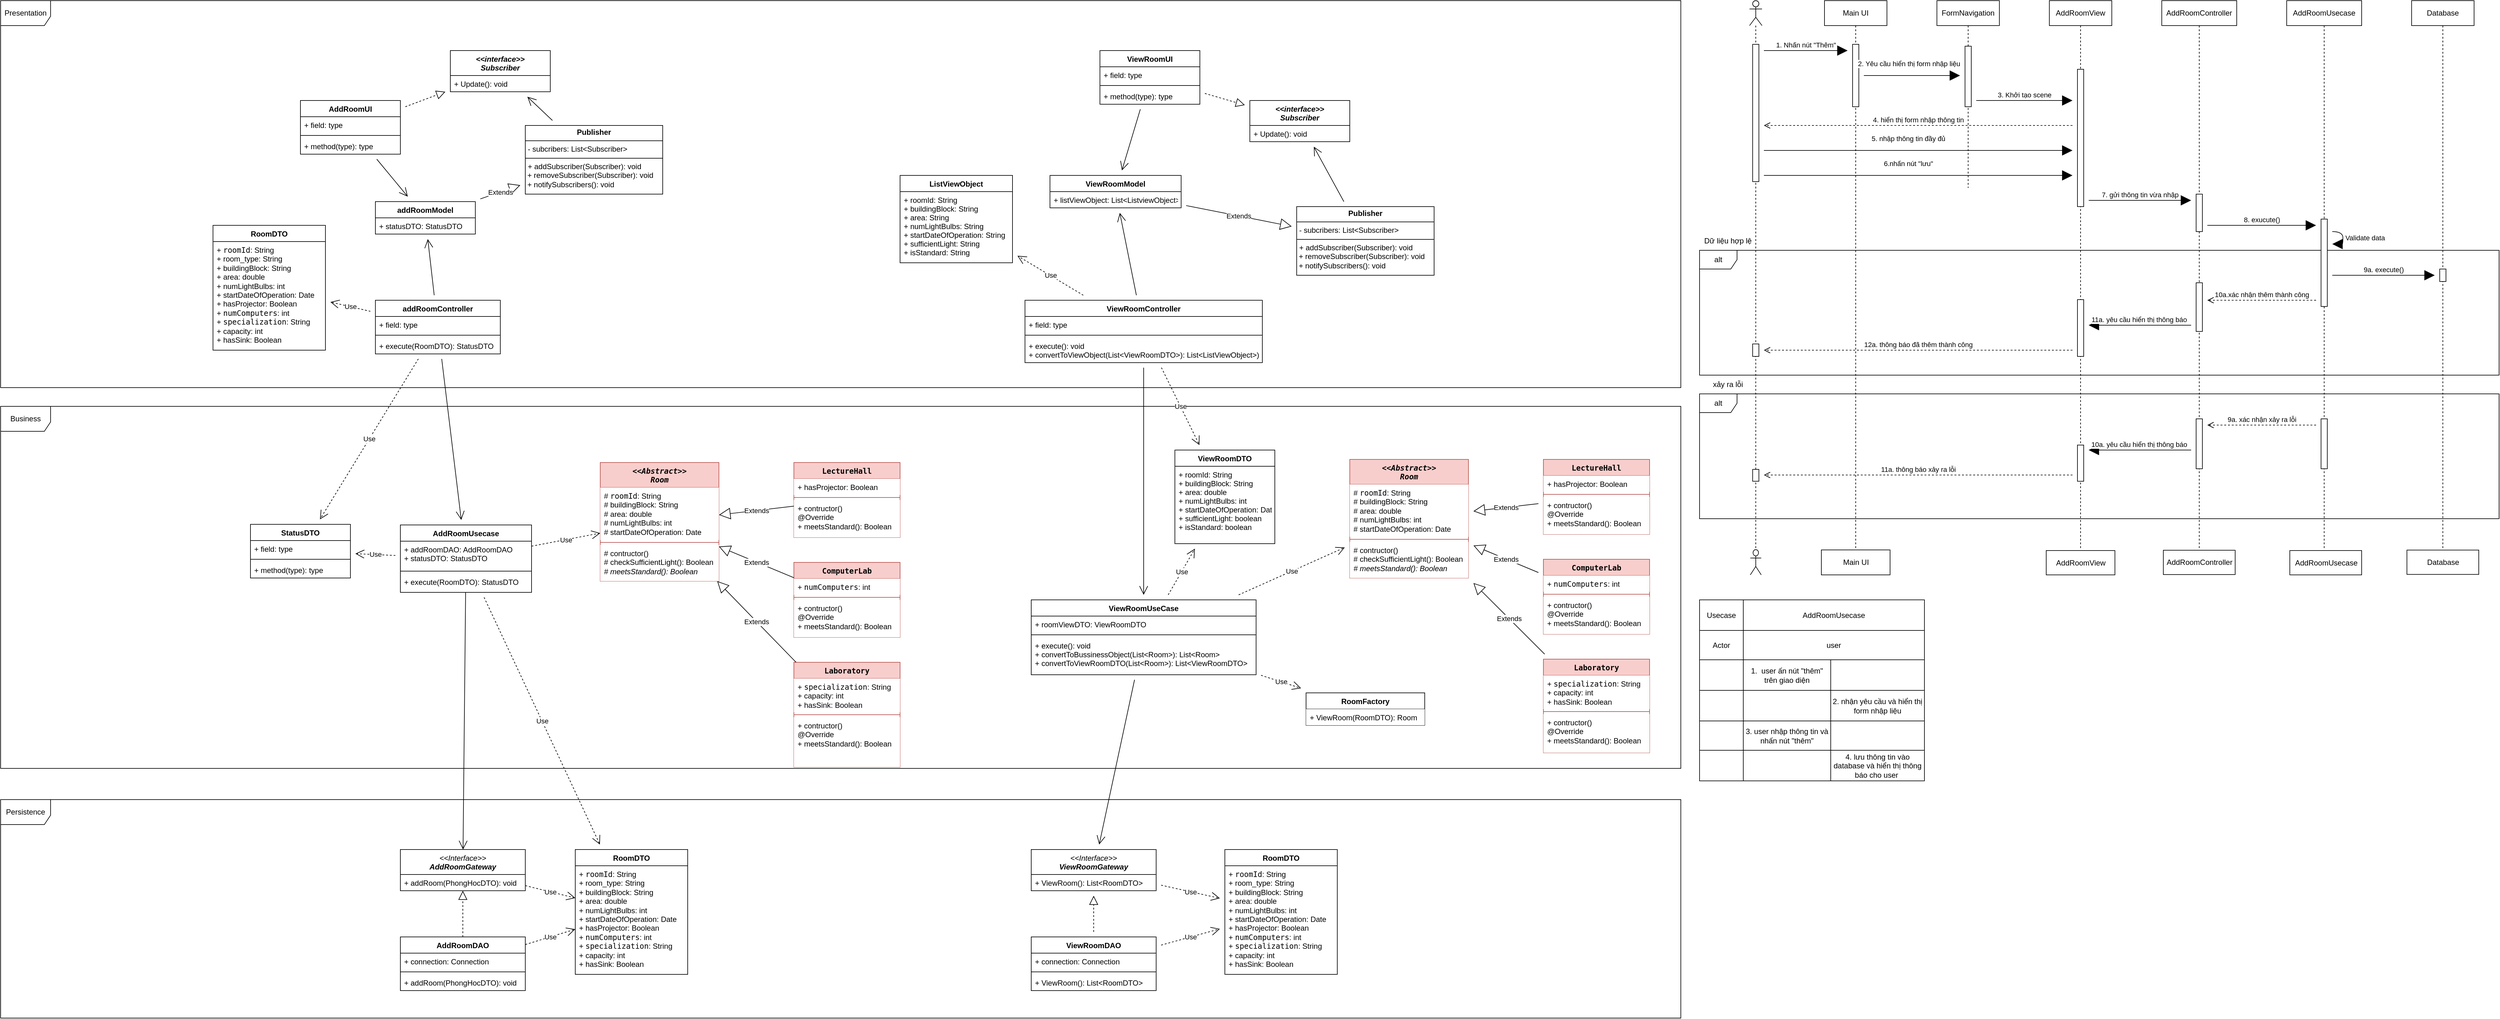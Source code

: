 <mxfile>
    <diagram name="Page-1" id="yDfNFinJAzQXPqqPIYiH">
        <mxGraphModel dx="10863" dy="4800" grid="1" gridSize="10" guides="1" tooltips="1" connect="1" arrows="1" fold="1" page="1" pageScale="1" pageWidth="850" pageHeight="1100" background="none" math="0" shadow="0">
            <root>
                <mxCell id="0"/>
                <mxCell id="1" parent="0"/>
                <mxCell id="352" value="alt" style="shape=umlFrame;whiteSpace=wrap;html=1;" vertex="1" parent="1">
                    <mxGeometry x="1920" y="720" width="1280" height="200" as="geometry"/>
                </mxCell>
                <mxCell id="243" value="1. Nhấn nút &quot;Thêm&quot;" style="html=1;verticalAlign=bottom;endArrow=block;rounded=0;startSize=14;endSize=14;sourcePerimeterSpacing=8;targetPerimeterSpacing=8;curved=1;" edge="1" parent="1" source="312" target="313">
                    <mxGeometry x="0.0" width="80" relative="1" as="geometry">
                        <mxPoint x="2010" y="400" as="sourcePoint"/>
                        <mxPoint x="2140" y="400" as="targetPoint"/>
                        <Array as="points">
                            <mxPoint x="2050" y="400"/>
                            <mxPoint x="2100" y="400"/>
                        </Array>
                        <mxPoint as="offset"/>
                    </mxGeometry>
                </mxCell>
                <mxCell id="zzaShAJUH8Mr4S-TDmGa-9" value="Business" style="shape=umlFrame;whiteSpace=wrap;html=1;pointerEvents=0;width=80;height=40;fillColor=default;fillStyle=auto;gradientColor=none;fontColor=default;rounded=0;fontStyle=0;movable=0;resizable=0;rotatable=0;deletable=0;editable=0;connectable=0;" parent="1" vertex="1">
                    <mxGeometry x="-800" y="970" width="2690" height="580" as="geometry"/>
                </mxCell>
                <mxCell id="zzaShAJUH8Mr4S-TDmGa-8" value="Presentation" style="shape=umlFrame;whiteSpace=wrap;html=1;pointerEvents=0;width=80;height=40;fontColor=default;rounded=0;movable=0;resizable=0;rotatable=0;deletable=0;editable=0;connectable=0;" parent="1" vertex="1">
                    <mxGeometry x="-800" y="320" width="2690" height="620" as="geometry"/>
                </mxCell>
                <mxCell id="zzaShAJUH8Mr4S-TDmGa-10" value="Persistence" style="shape=umlFrame;whiteSpace=wrap;html=1;pointerEvents=0;width=80;height=40;fontColor=default;rounded=0;movable=0;resizable=0;rotatable=0;deletable=0;editable=0;connectable=0;" parent="1" vertex="1">
                    <mxGeometry x="-800" y="1600" width="2690" height="350" as="geometry"/>
                </mxCell>
                <mxCell id="zzaShAJUH8Mr4S-TDmGa-12" value="&lt;div&gt;&lt;code&gt;&lt;i&gt;&lt;font&gt;&amp;lt;&amp;lt;Abstract&amp;gt;&amp;gt;&lt;/font&gt;&lt;/i&gt;&lt;/code&gt;&lt;/div&gt;&lt;font face=&quot;monospace&quot;&gt;&lt;i&gt;Room&lt;/i&gt;&lt;/font&gt;" style="swimlane;fontStyle=1;align=center;verticalAlign=top;childLayout=stackLayout;horizontal=1;startSize=40;horizontalStack=0;resizeParent=1;resizeParentMax=0;resizeLast=0;collapsible=1;marginBottom=0;whiteSpace=wrap;html=1;rounded=0;fillColor=#f8cecc;strokeColor=#b85450;" parent="1" vertex="1">
                    <mxGeometry x="160" y="1060" width="190" height="190" as="geometry"/>
                </mxCell>
                <mxCell id="zzaShAJUH8Mr4S-TDmGa-13" value="#&amp;nbsp;&lt;code&gt;&lt;font&gt;roomId&lt;/font&gt;&lt;/code&gt;: Strin&lt;span style=&quot;background-color: transparent;&quot;&gt;g&lt;/span&gt;&lt;div&gt;&lt;div&gt;# buildingBlock&lt;span style=&quot;background-color: transparent;&quot;&gt;: String&lt;/span&gt;&lt;/div&gt;&lt;/div&gt;&lt;div&gt;&lt;span style=&quot;background-color: transparent;&quot;&gt;#&amp;nbsp;&lt;/span&gt;area&lt;span style=&quot;background-color: transparent;&quot;&gt;: double&lt;/span&gt;&lt;/div&gt;&lt;div&gt;&lt;span style=&quot;background-color: transparent;&quot;&gt;#&amp;nbsp;&lt;/span&gt;numLightBulbs&lt;span style=&quot;background-color: transparent;&quot;&gt;: int&lt;/span&gt;&lt;/div&gt;&lt;div&gt;&lt;span style=&quot;background-color: transparent;&quot;&gt;#&amp;nbsp;&lt;/span&gt;startDateOfOperation&lt;span style=&quot;background-color: transparent;&quot;&gt;: Date&lt;/span&gt;&lt;/div&gt;" style="text;strokeColor=none;fillColor=default;align=left;verticalAlign=top;spacingLeft=4;spacingRight=4;overflow=hidden;rotatable=0;points=[[0,0.5],[1,0.5]];portConstraint=eastwest;whiteSpace=wrap;html=1;fontColor=default;rounded=0;" parent="zzaShAJUH8Mr4S-TDmGa-12" vertex="1">
                    <mxGeometry y="40" width="190" height="84" as="geometry"/>
                </mxCell>
                <mxCell id="zzaShAJUH8Mr4S-TDmGa-14" value="" style="line;strokeWidth=1;fillColor=none;align=left;verticalAlign=middle;spacingTop=-1;spacingLeft=3;spacingRight=3;rotatable=0;labelPosition=right;points=[];portConstraint=eastwest;strokeColor=inherit;fontColor=default;rounded=0;" parent="zzaShAJUH8Mr4S-TDmGa-12" vertex="1">
                    <mxGeometry y="124" width="190" height="8" as="geometry"/>
                </mxCell>
                <mxCell id="zzaShAJUH8Mr4S-TDmGa-15" value="# contructor()&amp;nbsp;&lt;br&gt;# checkSufficientLight(): Boolean&lt;div&gt;&lt;i&gt;#&amp;nbsp;meetsStandard(): Boolean&lt;/i&gt;&lt;/div&gt;" style="text;strokeColor=none;fillColor=default;align=left;verticalAlign=top;spacingLeft=4;spacingRight=4;overflow=hidden;rotatable=0;points=[[0,0.5],[1,0.5]];portConstraint=eastwest;whiteSpace=wrap;html=1;fontColor=default;rounded=0;" parent="zzaShAJUH8Mr4S-TDmGa-12" vertex="1">
                    <mxGeometry y="132" width="190" height="58" as="geometry"/>
                </mxCell>
                <mxCell id="zzaShAJUH8Mr4S-TDmGa-16" value="&lt;code&gt;&lt;font&gt;LectureHall             &lt;/font&gt;&lt;/code&gt;" style="swimlane;fontStyle=1;align=center;verticalAlign=top;childLayout=stackLayout;horizontal=1;startSize=26;horizontalStack=0;resizeParent=1;resizeParentMax=0;resizeLast=0;collapsible=1;marginBottom=0;whiteSpace=wrap;html=1;rounded=0;fillColor=#f8cecc;strokeColor=#b85450;" parent="1" vertex="1">
                    <mxGeometry x="470" y="1060" width="170" height="120" as="geometry"/>
                </mxCell>
                <mxCell id="zzaShAJUH8Mr4S-TDmGa-17" value="+ hasProjector: Boolean" style="text;strokeColor=none;fillColor=default;align=left;verticalAlign=top;spacingLeft=4;spacingRight=4;overflow=hidden;rotatable=0;points=[[0,0.5],[1,0.5]];portConstraint=eastwest;whiteSpace=wrap;html=1;fontColor=default;rounded=0;" parent="zzaShAJUH8Mr4S-TDmGa-16" vertex="1">
                    <mxGeometry y="26" width="170" height="26" as="geometry"/>
                </mxCell>
                <mxCell id="zzaShAJUH8Mr4S-TDmGa-18" value="" style="line;strokeWidth=1;fillColor=none;align=left;verticalAlign=middle;spacingTop=-1;spacingLeft=3;spacingRight=3;rotatable=0;labelPosition=right;points=[];portConstraint=eastwest;strokeColor=inherit;fontColor=default;rounded=0;" parent="zzaShAJUH8Mr4S-TDmGa-16" vertex="1">
                    <mxGeometry y="52" width="170" height="8" as="geometry"/>
                </mxCell>
                <mxCell id="zzaShAJUH8Mr4S-TDmGa-19" value="+ contructor()&lt;div&gt;@Override&lt;br&gt;+ meetsStandard():&amp;nbsp;&lt;span style=&quot;background-color: transparent;&quot;&gt;Boolean&lt;/span&gt;&lt;/div&gt;" style="text;strokeColor=none;fillColor=default;align=left;verticalAlign=top;spacingLeft=4;spacingRight=4;overflow=hidden;rotatable=0;points=[[0,0.5],[1,0.5]];portConstraint=eastwest;whiteSpace=wrap;html=1;fontColor=default;rounded=0;" parent="zzaShAJUH8Mr4S-TDmGa-16" vertex="1">
                    <mxGeometry y="60" width="170" height="60" as="geometry"/>
                </mxCell>
                <mxCell id="zzaShAJUH8Mr4S-TDmGa-20" value="&lt;code&gt;&lt;font&gt;ComputerLab             &lt;/font&gt;&lt;/code&gt;" style="swimlane;fontStyle=1;align=center;verticalAlign=top;childLayout=stackLayout;horizontal=1;startSize=26;horizontalStack=0;resizeParent=1;resizeParentMax=0;resizeLast=0;collapsible=1;marginBottom=0;whiteSpace=wrap;html=1;rounded=0;fillColor=#f8cecc;strokeColor=#b85450;" parent="1" vertex="1">
                    <mxGeometry x="470" y="1220" width="170" height="120" as="geometry"/>
                </mxCell>
                <mxCell id="zzaShAJUH8Mr4S-TDmGa-21" value="+&amp;nbsp;&lt;code&gt;&lt;font&gt;numComputers&lt;/font&gt;&lt;/code&gt;: int" style="text;strokeColor=none;fillColor=default;align=left;verticalAlign=top;spacingLeft=4;spacingRight=4;overflow=hidden;rotatable=0;points=[[0,0.5],[1,0.5]];portConstraint=eastwest;whiteSpace=wrap;html=1;fontColor=default;rounded=0;" parent="zzaShAJUH8Mr4S-TDmGa-20" vertex="1">
                    <mxGeometry y="26" width="170" height="26" as="geometry"/>
                </mxCell>
                <mxCell id="zzaShAJUH8Mr4S-TDmGa-22" value="" style="line;strokeWidth=1;fillColor=none;align=left;verticalAlign=middle;spacingTop=-1;spacingLeft=3;spacingRight=3;rotatable=0;labelPosition=right;points=[];portConstraint=eastwest;strokeColor=inherit;fontColor=default;rounded=0;" parent="zzaShAJUH8Mr4S-TDmGa-20" vertex="1">
                    <mxGeometry y="52" width="170" height="8" as="geometry"/>
                </mxCell>
                <mxCell id="zzaShAJUH8Mr4S-TDmGa-23" value="+ contructor()&lt;div&gt;@Override&lt;br&gt;+ meetsStandard():&amp;nbsp;&lt;span style=&quot;background-color: transparent;&quot;&gt;Boolean&lt;/span&gt;&lt;/div&gt;" style="text;strokeColor=none;fillColor=default;align=left;verticalAlign=top;spacingLeft=4;spacingRight=4;overflow=hidden;rotatable=0;points=[[0,0.5],[1,0.5]];portConstraint=eastwest;whiteSpace=wrap;html=1;fontColor=default;rounded=0;" parent="zzaShAJUH8Mr4S-TDmGa-20" vertex="1">
                    <mxGeometry y="60" width="170" height="60" as="geometry"/>
                </mxCell>
                <mxCell id="zzaShAJUH8Mr4S-TDmGa-24" value="&lt;code&gt;&lt;font&gt;Laboratory              &lt;/font&gt;&lt;/code&gt;" style="swimlane;fontStyle=1;align=center;verticalAlign=top;childLayout=stackLayout;horizontal=1;startSize=26;horizontalStack=0;resizeParent=1;resizeParentMax=0;resizeLast=0;collapsible=1;marginBottom=0;whiteSpace=wrap;html=1;rounded=0;fillColor=#f8cecc;strokeColor=#b85450;" parent="1" vertex="1">
                    <mxGeometry x="470" y="1380" width="170" height="168" as="geometry"/>
                </mxCell>
                <mxCell id="zzaShAJUH8Mr4S-TDmGa-25" value="+&amp;nbsp;&lt;code&gt;&lt;font&gt;specialization&lt;/font&gt;&lt;/code&gt;: String&lt;div&gt;+ capacity&lt;span style=&quot;background-color: transparent;&quot;&gt;: int&lt;/span&gt;&lt;/div&gt;&lt;div&gt;&lt;span style=&quot;background-color: transparent;&quot;&gt;+&amp;nbsp;&lt;/span&gt;hasSink&lt;span style=&quot;background-color: transparent;&quot;&gt;: Boolean&lt;/span&gt;&lt;/div&gt;" style="text;strokeColor=none;fillColor=default;align=left;verticalAlign=top;spacingLeft=4;spacingRight=4;overflow=hidden;rotatable=0;points=[[0,0.5],[1,0.5]];portConstraint=eastwest;whiteSpace=wrap;html=1;rounded=0;" parent="zzaShAJUH8Mr4S-TDmGa-24" vertex="1">
                    <mxGeometry y="26" width="170" height="54" as="geometry"/>
                </mxCell>
                <mxCell id="zzaShAJUH8Mr4S-TDmGa-26" value="" style="line;strokeWidth=1;fillColor=none;align=left;verticalAlign=middle;spacingTop=-1;spacingLeft=3;spacingRight=3;rotatable=0;labelPosition=right;points=[];portConstraint=eastwest;strokeColor=inherit;fontColor=default;rounded=0;" parent="zzaShAJUH8Mr4S-TDmGa-24" vertex="1">
                    <mxGeometry y="80" width="170" height="8" as="geometry"/>
                </mxCell>
                <mxCell id="zzaShAJUH8Mr4S-TDmGa-27" value="+ contructor()&lt;div&gt;@Override&lt;br&gt;+ meetsStandard():&amp;nbsp;&lt;span style=&quot;background-color: transparent;&quot;&gt;Boolean&lt;/span&gt;&lt;/div&gt;" style="text;strokeColor=none;fillColor=default;align=left;verticalAlign=top;spacingLeft=4;spacingRight=4;overflow=hidden;rotatable=0;points=[[0,0.5],[1,0.5]];portConstraint=eastwest;whiteSpace=wrap;html=1;fontColor=default;rounded=0;" parent="zzaShAJUH8Mr4S-TDmGa-24" vertex="1">
                    <mxGeometry y="88" width="170" height="80" as="geometry"/>
                </mxCell>
                <mxCell id="zzaShAJUH8Mr4S-TDmGa-28" value="Extends" style="endArrow=block;endSize=16;endFill=0;html=1;rounded=0;fontColor=default;" parent="1" source="zzaShAJUH8Mr4S-TDmGa-16" target="zzaShAJUH8Mr4S-TDmGa-12" edge="1">
                    <mxGeometry width="160" relative="1" as="geometry">
                        <mxPoint x="530" y="880" as="sourcePoint"/>
                        <mxPoint x="690" y="880" as="targetPoint"/>
                    </mxGeometry>
                </mxCell>
                <mxCell id="zzaShAJUH8Mr4S-TDmGa-29" value="Extends" style="endArrow=block;endSize=16;endFill=0;html=1;rounded=0;fontColor=default;" parent="1" source="zzaShAJUH8Mr4S-TDmGa-24" target="zzaShAJUH8Mr4S-TDmGa-12" edge="1">
                    <mxGeometry width="160" relative="1" as="geometry">
                        <mxPoint x="727.5" y="850" as="sourcePoint"/>
                        <mxPoint x="602.5" y="885" as="targetPoint"/>
                    </mxGeometry>
                </mxCell>
                <mxCell id="zzaShAJUH8Mr4S-TDmGa-30" value="Extends" style="endArrow=block;endSize=16;endFill=0;html=1;rounded=0;fontColor=default;" parent="1" source="zzaShAJUH8Mr4S-TDmGa-20" target="zzaShAJUH8Mr4S-TDmGa-12" edge="1">
                    <mxGeometry width="160" relative="1" as="geometry">
                        <mxPoint x="705" y="890" as="sourcePoint"/>
                        <mxPoint x="580" y="925" as="targetPoint"/>
                    </mxGeometry>
                </mxCell>
                <mxCell id="zzaShAJUH8Mr4S-TDmGa-31" value="AddRoomDAO" style="swimlane;fontStyle=1;align=center;verticalAlign=top;childLayout=stackLayout;horizontal=1;startSize=26;horizontalStack=0;resizeParent=1;resizeParentMax=0;resizeLast=0;collapsible=1;marginBottom=0;whiteSpace=wrap;html=1;fontColor=default;rounded=0;" parent="1" vertex="1">
                    <mxGeometry x="-160" y="1820" width="200" height="86" as="geometry"/>
                </mxCell>
                <mxCell id="zzaShAJUH8Mr4S-TDmGa-32" value="+ connection: Connection" style="text;strokeColor=none;fillColor=none;align=left;verticalAlign=top;spacingLeft=4;spacingRight=4;overflow=hidden;rotatable=0;points=[[0,0.5],[1,0.5]];portConstraint=eastwest;whiteSpace=wrap;html=1;fontColor=default;rounded=0;" parent="zzaShAJUH8Mr4S-TDmGa-31" vertex="1">
                    <mxGeometry y="26" width="200" height="26" as="geometry"/>
                </mxCell>
                <mxCell id="zzaShAJUH8Mr4S-TDmGa-33" value="" style="line;strokeWidth=1;fillColor=none;align=left;verticalAlign=middle;spacingTop=-1;spacingLeft=3;spacingRight=3;rotatable=0;labelPosition=right;points=[];portConstraint=eastwest;strokeColor=inherit;fontColor=default;rounded=0;" parent="zzaShAJUH8Mr4S-TDmGa-31" vertex="1">
                    <mxGeometry y="52" width="200" height="8" as="geometry"/>
                </mxCell>
                <mxCell id="zzaShAJUH8Mr4S-TDmGa-34" value="+ addRoom(&lt;span style=&quot;text-align: center;&quot;&gt;PhongHocDTO&lt;/span&gt;): void" style="text;strokeColor=none;fillColor=none;align=left;verticalAlign=top;spacingLeft=4;spacingRight=4;overflow=hidden;rotatable=0;points=[[0,0.5],[1,0.5]];portConstraint=eastwest;whiteSpace=wrap;html=1;fontColor=default;rounded=0;" parent="zzaShAJUH8Mr4S-TDmGa-31" vertex="1">
                    <mxGeometry y="60" width="200" height="26" as="geometry"/>
                </mxCell>
                <mxCell id="zzaShAJUH8Mr4S-TDmGa-35" value="RoomDTO" style="swimlane;fontStyle=1;align=center;verticalAlign=top;childLayout=stackLayout;horizontal=1;startSize=26;horizontalStack=0;resizeParent=1;resizeParentMax=0;resizeLast=0;collapsible=1;marginBottom=0;whiteSpace=wrap;html=1;fontColor=default;rounded=0;" parent="1" vertex="1">
                    <mxGeometry x="120" y="1680" width="180" height="200" as="geometry"/>
                </mxCell>
                <mxCell id="zzaShAJUH8Mr4S-TDmGa-36" value="+&amp;nbsp;&lt;code&gt;&lt;font&gt;roomId&lt;/font&gt;&lt;/code&gt;: Strin&lt;span style=&quot;background-color: transparent;&quot;&gt;g&lt;br&gt;+ room_type: String&lt;br&gt;&lt;/span&gt;&lt;div&gt;+ buildingBlock&lt;span style=&quot;background-color: transparent;&quot;&gt;: String&lt;/span&gt;&lt;/div&gt;&lt;div&gt;&lt;span style=&quot;background-color: transparent;&quot;&gt;+&amp;nbsp;&lt;/span&gt;area&lt;span style=&quot;background-color: transparent;&quot;&gt;: double&lt;/span&gt;&lt;/div&gt;&lt;div&gt;&lt;span style=&quot;background-color: transparent;&quot;&gt;+&amp;nbsp;&lt;/span&gt;numLightBulbs&lt;span style=&quot;background-color: transparent;&quot;&gt;: int&lt;/span&gt;&lt;/div&gt;&lt;div&gt;&lt;span style=&quot;background-color: transparent;&quot;&gt;+&amp;nbsp;&lt;/span&gt;startDateOfOperation&lt;span style=&quot;background-color: transparent;&quot;&gt;: Date&lt;/span&gt;&lt;/div&gt;&lt;div&gt;+ hasProjector: Boolean&lt;/div&gt;&lt;div&gt;+&amp;nbsp;&lt;code&gt;&lt;font&gt;numComputers&lt;/font&gt;&lt;/code&gt;: int&lt;/div&gt;&lt;div&gt;+&amp;nbsp;&lt;code&gt;&lt;font&gt;specialization&lt;/font&gt;&lt;/code&gt;: String&lt;div&gt;+ capacity&lt;span style=&quot;background-color: transparent;&quot;&gt;: int&lt;/span&gt;&lt;/div&gt;&lt;div&gt;&lt;span style=&quot;background-color: transparent;&quot;&gt;+&amp;nbsp;&lt;/span&gt;hasSink&lt;span style=&quot;background-color: transparent;&quot;&gt;: Boolean&lt;/span&gt;&lt;/div&gt;&lt;/div&gt;" style="text;strokeColor=none;fillColor=none;align=left;verticalAlign=top;spacingLeft=4;spacingRight=4;overflow=hidden;rotatable=0;points=[[0,0.5],[1,0.5]];portConstraint=eastwest;whiteSpace=wrap;html=1;fontColor=default;rounded=0;" parent="zzaShAJUH8Mr4S-TDmGa-35" vertex="1">
                    <mxGeometry y="26" width="180" height="174" as="geometry"/>
                </mxCell>
                <mxCell id="zzaShAJUH8Mr4S-TDmGa-39" value="&lt;i style=&quot;font-weight: normal;&quot;&gt;&amp;lt;&amp;lt;Interface&amp;gt;&amp;gt;&lt;/i&gt;&lt;div&gt;&lt;i&gt;AddRoomGateway&lt;/i&gt;&lt;/div&gt;" style="swimlane;fontStyle=1;align=center;verticalAlign=top;childLayout=stackLayout;horizontal=1;startSize=40;horizontalStack=0;resizeParent=1;resizeParentMax=0;resizeLast=0;collapsible=1;marginBottom=0;whiteSpace=wrap;html=1;fontColor=default;rounded=0;" parent="1" vertex="1">
                    <mxGeometry x="-160" y="1680" width="200" height="66" as="geometry"/>
                </mxCell>
                <mxCell id="zzaShAJUH8Mr4S-TDmGa-42" value="+ addRoom(&lt;span style=&quot;text-align: center;&quot;&gt;PhongHocDTO&lt;/span&gt;): void" style="text;strokeColor=none;fillColor=none;align=left;verticalAlign=top;spacingLeft=4;spacingRight=4;overflow=hidden;rotatable=0;points=[[0,0.5],[1,0.5]];portConstraint=eastwest;whiteSpace=wrap;html=1;fontColor=default;rounded=0;" parent="zzaShAJUH8Mr4S-TDmGa-39" vertex="1">
                    <mxGeometry y="40" width="200" height="26" as="geometry"/>
                </mxCell>
                <mxCell id="zzaShAJUH8Mr4S-TDmGa-43" value="" style="endArrow=block;dashed=1;endFill=0;endSize=12;html=1;rounded=0;fontColor=default;" parent="1" source="zzaShAJUH8Mr4S-TDmGa-31" target="zzaShAJUH8Mr4S-TDmGa-39" edge="1">
                    <mxGeometry width="160" relative="1" as="geometry">
                        <mxPoint x="-740" y="1790" as="sourcePoint"/>
                        <mxPoint x="-580" y="1790" as="targetPoint"/>
                    </mxGeometry>
                </mxCell>
                <mxCell id="zzaShAJUH8Mr4S-TDmGa-44" value="Use" style="endArrow=open;endSize=12;dashed=1;html=1;rounded=0;fontColor=default;" parent="1" source="zzaShAJUH8Mr4S-TDmGa-31" target="zzaShAJUH8Mr4S-TDmGa-35" edge="1">
                    <mxGeometry width="160" relative="1" as="geometry">
                        <mxPoint x="-670" y="1790" as="sourcePoint"/>
                        <mxPoint x="-510" y="1790" as="targetPoint"/>
                    </mxGeometry>
                </mxCell>
                <mxCell id="zzaShAJUH8Mr4S-TDmGa-45" value="Use" style="endArrow=open;endSize=12;dashed=1;html=1;rounded=0;fontColor=default;" parent="1" source="zzaShAJUH8Mr4S-TDmGa-39" target="zzaShAJUH8Mr4S-TDmGa-35" edge="1">
                    <mxGeometry width="160" relative="1" as="geometry">
                        <mxPoint x="-620" y="1780" as="sourcePoint"/>
                        <mxPoint x="-460" y="1780" as="targetPoint"/>
                    </mxGeometry>
                </mxCell>
                <mxCell id="zzaShAJUH8Mr4S-TDmGa-58" value="AddRoomUsecase" style="swimlane;fontStyle=1;align=center;verticalAlign=top;childLayout=stackLayout;horizontal=1;startSize=26;horizontalStack=0;resizeParent=1;resizeParentMax=0;resizeLast=0;collapsible=1;marginBottom=0;whiteSpace=wrap;html=1;fontColor=default;rounded=0;" parent="1" vertex="1">
                    <mxGeometry x="-160" y="1160" width="210" height="108" as="geometry"/>
                </mxCell>
                <mxCell id="zzaShAJUH8Mr4S-TDmGa-59" value="+ addRoomDAO: AddRoomDAO&lt;br&gt;+ statusDTO: StatusDTO" style="text;strokeColor=none;fillColor=none;align=left;verticalAlign=top;spacingLeft=4;spacingRight=4;overflow=hidden;rotatable=0;points=[[0,0.5],[1,0.5]];portConstraint=eastwest;whiteSpace=wrap;html=1;fontColor=default;rounded=0;" parent="zzaShAJUH8Mr4S-TDmGa-58" vertex="1">
                    <mxGeometry y="26" width="210" height="44" as="geometry"/>
                </mxCell>
                <mxCell id="zzaShAJUH8Mr4S-TDmGa-60" value="" style="line;strokeWidth=1;fillColor=none;align=left;verticalAlign=middle;spacingTop=-1;spacingLeft=3;spacingRight=3;rotatable=0;labelPosition=right;points=[];portConstraint=eastwest;strokeColor=inherit;fontColor=default;rounded=0;" parent="zzaShAJUH8Mr4S-TDmGa-58" vertex="1">
                    <mxGeometry y="70" width="210" height="8" as="geometry"/>
                </mxCell>
                <mxCell id="zzaShAJUH8Mr4S-TDmGa-61" value="+ execute(RoomDTO): StatusDTO" style="text;strokeColor=none;fillColor=none;align=left;verticalAlign=top;spacingLeft=4;spacingRight=4;overflow=hidden;rotatable=0;points=[[0,0.5],[1,0.5]];portConstraint=eastwest;whiteSpace=wrap;html=1;fontColor=default;rounded=0;" parent="zzaShAJUH8Mr4S-TDmGa-58" vertex="1">
                    <mxGeometry y="78" width="210" height="30" as="geometry"/>
                </mxCell>
                <mxCell id="22" value="Use" style="endArrow=open;endSize=12;dashed=1;html=1;" parent="1" source="zzaShAJUH8Mr4S-TDmGa-58" target="zzaShAJUH8Mr4S-TDmGa-12" edge="1">
                    <mxGeometry width="160" relative="1" as="geometry">
                        <mxPoint x="100" y="1050" as="sourcePoint"/>
                        <mxPoint x="260" y="1050" as="targetPoint"/>
                    </mxGeometry>
                </mxCell>
                <mxCell id="24" value="" style="endArrow=open;endFill=1;endSize=12;html=1;" parent="1" source="zzaShAJUH8Mr4S-TDmGa-58" target="zzaShAJUH8Mr4S-TDmGa-39" edge="1">
                    <mxGeometry width="160" relative="1" as="geometry">
                        <mxPoint x="-400" y="1400" as="sourcePoint"/>
                        <mxPoint x="-240" y="1400" as="targetPoint"/>
                    </mxGeometry>
                </mxCell>
                <mxCell id="27" value="ViewRoomUseCase" style="swimlane;fontStyle=1;align=center;verticalAlign=top;childLayout=stackLayout;horizontal=1;startSize=26;horizontalStack=0;resizeParent=1;resizeParentMax=0;resizeLast=0;collapsible=1;marginBottom=0;" parent="1" vertex="1">
                    <mxGeometry x="850" y="1280" width="360" height="120" as="geometry"/>
                </mxCell>
                <mxCell id="28" value="+ roomViewDTO: ViewRoomDTO" style="text;strokeColor=none;fillColor=none;align=left;verticalAlign=top;spacingLeft=4;spacingRight=4;overflow=hidden;rotatable=0;points=[[0,0.5],[1,0.5]];portConstraint=eastwest;" parent="27" vertex="1">
                    <mxGeometry y="26" width="360" height="26" as="geometry"/>
                </mxCell>
                <mxCell id="29" value="" style="line;strokeWidth=1;fillColor=none;align=left;verticalAlign=middle;spacingTop=-1;spacingLeft=3;spacingRight=3;rotatable=0;labelPosition=right;points=[];portConstraint=eastwest;strokeColor=inherit;" parent="27" vertex="1">
                    <mxGeometry y="52" width="360" height="8" as="geometry"/>
                </mxCell>
                <mxCell id="30" value="+ execute(): void&#10;+ convertToBussinessObject(List&lt;Room&gt;): List&lt;Room&gt;&#10;+ convertToViewRoomDTO(List&lt;Room&gt;): List&lt;ViewRoomDTO&gt;" style="text;strokeColor=none;fillColor=none;align=left;verticalAlign=top;spacingLeft=4;spacingRight=4;overflow=hidden;rotatable=0;points=[[0,0.5],[1,0.5]];portConstraint=eastwest;" parent="27" vertex="1">
                    <mxGeometry y="60" width="360" height="60" as="geometry"/>
                </mxCell>
                <mxCell id="32" value="ViewRoomDAO" style="swimlane;fontStyle=1;align=center;verticalAlign=top;childLayout=stackLayout;horizontal=1;startSize=26;horizontalStack=0;resizeParent=1;resizeParentMax=0;resizeLast=0;collapsible=1;marginBottom=0;whiteSpace=wrap;html=1;fontColor=default;rounded=0;" parent="1" vertex="1">
                    <mxGeometry x="850" y="1820" width="200" height="86" as="geometry"/>
                </mxCell>
                <mxCell id="33" value="+ connection: Connection" style="text;strokeColor=none;fillColor=none;align=left;verticalAlign=top;spacingLeft=4;spacingRight=4;overflow=hidden;rotatable=0;points=[[0,0.5],[1,0.5]];portConstraint=eastwest;whiteSpace=wrap;html=1;fontColor=default;rounded=0;" parent="32" vertex="1">
                    <mxGeometry y="26" width="200" height="26" as="geometry"/>
                </mxCell>
                <mxCell id="34" value="" style="line;strokeWidth=1;fillColor=none;align=left;verticalAlign=middle;spacingTop=-1;spacingLeft=3;spacingRight=3;rotatable=0;labelPosition=right;points=[];portConstraint=eastwest;strokeColor=inherit;fontColor=default;rounded=0;" parent="32" vertex="1">
                    <mxGeometry y="52" width="200" height="8" as="geometry"/>
                </mxCell>
                <mxCell id="35" value="+ ViewRoom(): List&amp;lt;RoomDTO&amp;gt;" style="text;strokeColor=none;fillColor=none;align=left;verticalAlign=top;spacingLeft=4;spacingRight=4;overflow=hidden;rotatable=0;points=[[0,0.5],[1,0.5]];portConstraint=eastwest;whiteSpace=wrap;html=1;fontColor=default;rounded=0;" parent="32" vertex="1">
                    <mxGeometry y="60" width="200" height="26" as="geometry"/>
                </mxCell>
                <mxCell id="38" value="&lt;i style=&quot;font-weight: normal;&quot;&gt;&amp;lt;&amp;lt;Interface&amp;gt;&amp;gt;&lt;/i&gt;&lt;div&gt;&lt;i&gt;ViewRoomGateway&lt;/i&gt;&lt;/div&gt;" style="swimlane;fontStyle=1;align=center;verticalAlign=top;childLayout=stackLayout;horizontal=1;startSize=40;horizontalStack=0;resizeParent=1;resizeParentMax=0;resizeLast=0;collapsible=1;marginBottom=0;whiteSpace=wrap;html=1;fontColor=default;rounded=0;" parent="1" vertex="1">
                    <mxGeometry x="850" y="1680" width="200" height="66" as="geometry"/>
                </mxCell>
                <mxCell id="39" value="+ ViewRoom(): List&amp;lt;RoomDTO&amp;gt;" style="text;strokeColor=none;fillColor=none;align=left;verticalAlign=top;spacingLeft=4;spacingRight=4;overflow=hidden;rotatable=0;points=[[0,0.5],[1,0.5]];portConstraint=eastwest;whiteSpace=wrap;html=1;fontColor=default;rounded=0;" parent="38" vertex="1">
                    <mxGeometry y="40" width="200" height="26" as="geometry"/>
                </mxCell>
                <mxCell id="46" value="" style="endArrow=block;dashed=1;endFill=0;endSize=12;html=1;rounded=0;sourcePerimeterSpacing=8;targetPerimeterSpacing=8;curved=1;" parent="1" source="32" target="38" edge="1">
                    <mxGeometry width="160" relative="1" as="geometry">
                        <mxPoint x="1000" y="1830" as="sourcePoint"/>
                        <mxPoint x="1160" y="1830" as="targetPoint"/>
                    </mxGeometry>
                </mxCell>
                <mxCell id="47" value="" style="endArrow=open;endFill=1;endSize=12;html=1;rounded=0;sourcePerimeterSpacing=8;targetPerimeterSpacing=8;curved=1;" parent="1" source="27" target="38" edge="1">
                    <mxGeometry width="160" relative="1" as="geometry">
                        <mxPoint x="910" y="1390" as="sourcePoint"/>
                        <mxPoint x="1070" y="1390" as="targetPoint"/>
                    </mxGeometry>
                </mxCell>
                <mxCell id="48" value="RoomDTO" style="swimlane;fontStyle=1;align=center;verticalAlign=top;childLayout=stackLayout;horizontal=1;startSize=26;horizontalStack=0;resizeParent=1;resizeParentMax=0;resizeLast=0;collapsible=1;marginBottom=0;whiteSpace=wrap;html=1;fontColor=default;rounded=0;" parent="1" vertex="1">
                    <mxGeometry x="1160" y="1680" width="180" height="200" as="geometry"/>
                </mxCell>
                <mxCell id="49" value="+&amp;nbsp;&lt;code&gt;&lt;font&gt;roomId&lt;/font&gt;&lt;/code&gt;: Strin&lt;span style=&quot;background-color: transparent;&quot;&gt;g&lt;br&gt;+ room_type: String&lt;br&gt;&lt;/span&gt;&lt;div&gt;+ buildingBlock&lt;span style=&quot;background-color: transparent;&quot;&gt;: String&lt;/span&gt;&lt;/div&gt;&lt;div&gt;&lt;span style=&quot;background-color: transparent;&quot;&gt;+&amp;nbsp;&lt;/span&gt;area&lt;span style=&quot;background-color: transparent;&quot;&gt;: double&lt;/span&gt;&lt;/div&gt;&lt;div&gt;&lt;span style=&quot;background-color: transparent;&quot;&gt;+&amp;nbsp;&lt;/span&gt;numLightBulbs&lt;span style=&quot;background-color: transparent;&quot;&gt;: int&lt;/span&gt;&lt;/div&gt;&lt;div&gt;&lt;span style=&quot;background-color: transparent;&quot;&gt;+&amp;nbsp;&lt;/span&gt;startDateOfOperation&lt;span style=&quot;background-color: transparent;&quot;&gt;: Date&lt;/span&gt;&lt;/div&gt;&lt;div&gt;+ hasProjector: Boolean&lt;/div&gt;&lt;div&gt;+&amp;nbsp;&lt;code&gt;&lt;font&gt;numComputers&lt;/font&gt;&lt;/code&gt;: int&lt;/div&gt;&lt;div&gt;+&amp;nbsp;&lt;code&gt;&lt;font&gt;specialization&lt;/font&gt;&lt;/code&gt;: String&lt;div&gt;+ capacity&lt;span style=&quot;background-color: transparent;&quot;&gt;: int&lt;/span&gt;&lt;/div&gt;&lt;div&gt;&lt;span style=&quot;background-color: transparent;&quot;&gt;+&amp;nbsp;&lt;/span&gt;hasSink&lt;span style=&quot;background-color: transparent;&quot;&gt;: Boolean&lt;/span&gt;&lt;/div&gt;&lt;/div&gt;" style="text;strokeColor=none;fillColor=none;align=left;verticalAlign=top;spacingLeft=4;spacingRight=4;overflow=hidden;rotatable=0;points=[[0,0.5],[1,0.5]];portConstraint=eastwest;whiteSpace=wrap;html=1;fontColor=default;rounded=0;" parent="48" vertex="1">
                    <mxGeometry y="26" width="180" height="174" as="geometry"/>
                </mxCell>
                <mxCell id="50" value="Use" style="endArrow=open;endSize=12;dashed=1;html=1;rounded=0;sourcePerimeterSpacing=8;targetPerimeterSpacing=8;curved=1;" parent="1" source="38" target="48" edge="1">
                    <mxGeometry width="160" relative="1" as="geometry">
                        <mxPoint x="1020" y="1790" as="sourcePoint"/>
                        <mxPoint x="1180" y="1790" as="targetPoint"/>
                    </mxGeometry>
                </mxCell>
                <mxCell id="51" value="Use" style="endArrow=open;endSize=12;dashed=1;html=1;rounded=0;sourcePerimeterSpacing=8;targetPerimeterSpacing=8;curved=1;" parent="1" source="32" target="48" edge="1">
                    <mxGeometry width="160" relative="1" as="geometry">
                        <mxPoint x="1068" y="1743.52" as="sourcePoint"/>
                        <mxPoint x="1162.0" y="1761.38" as="targetPoint"/>
                    </mxGeometry>
                </mxCell>
                <mxCell id="52" value="RoomFactory" style="swimlane;fontStyle=1;align=center;verticalAlign=top;childLayout=stackLayout;horizontal=1;startSize=26;horizontalStack=0;resizeParent=1;resizeParentMax=0;resizeLast=0;collapsible=1;marginBottom=0;whiteSpace=wrap;html=1;rounded=0;fillColor=default;strokeColor=default;perimeterSpacing=0;strokeWidth=1;" parent="1" vertex="1">
                    <mxGeometry x="1290" y="1429" width="190" height="52" as="geometry"/>
                </mxCell>
                <mxCell id="53" value="+ ViewRoom(RoomDTO): Room" style="text;strokeColor=none;fillColor=default;align=left;verticalAlign=top;spacingLeft=4;spacingRight=4;overflow=hidden;rotatable=0;points=[[0,0.5],[1,0.5]];portConstraint=eastwest;whiteSpace=wrap;html=1;fontColor=default;rounded=0;" parent="52" vertex="1">
                    <mxGeometry y="26" width="190" height="26" as="geometry"/>
                </mxCell>
                <mxCell id="54" value="Use" style="endArrow=open;endSize=12;dashed=1;html=1;rounded=0;sourcePerimeterSpacing=8;targetPerimeterSpacing=8;curved=1;" parent="1" source="27" target="52" edge="1">
                    <mxGeometry width="160" relative="1" as="geometry">
                        <mxPoint x="1100" y="1360" as="sourcePoint"/>
                        <mxPoint x="1260" y="1360" as="targetPoint"/>
                    </mxGeometry>
                </mxCell>
                <mxCell id="56" value="&lt;div&gt;&lt;code&gt;&lt;i&gt;&lt;font&gt;&amp;lt;&amp;lt;Abstract&amp;gt;&amp;gt;&lt;/font&gt;&lt;/i&gt;&lt;/code&gt;&lt;/div&gt;&lt;font face=&quot;monospace&quot;&gt;&lt;i&gt;Room&lt;/i&gt;&lt;/font&gt;" style="swimlane;fontStyle=1;align=center;verticalAlign=top;childLayout=stackLayout;horizontal=1;startSize=40;horizontalStack=0;resizeParent=1;resizeParentMax=0;resizeLast=0;collapsible=1;marginBottom=0;whiteSpace=wrap;html=1;fontColor=default;rounded=0;fillColor=#f8cecc;strokeColor=#b85450;" parent="1" vertex="1">
                    <mxGeometry x="1360" y="1055" width="190" height="190" as="geometry"/>
                </mxCell>
                <mxCell id="57" value="#&amp;nbsp;&lt;code&gt;&lt;font&gt;roomId&lt;/font&gt;&lt;/code&gt;: Strin&lt;span style=&quot;background-color: transparent;&quot;&gt;g&lt;/span&gt;&lt;div&gt;&lt;div&gt;# buildingBlock&lt;span style=&quot;background-color: transparent;&quot;&gt;: String&lt;/span&gt;&lt;/div&gt;&lt;/div&gt;&lt;div&gt;&lt;span style=&quot;background-color: transparent;&quot;&gt;#&amp;nbsp;&lt;/span&gt;area&lt;span style=&quot;background-color: transparent;&quot;&gt;: double&lt;/span&gt;&lt;/div&gt;&lt;div&gt;&lt;span style=&quot;background-color: transparent;&quot;&gt;#&amp;nbsp;&lt;/span&gt;numLightBulbs&lt;span style=&quot;background-color: transparent;&quot;&gt;: int&lt;/span&gt;&lt;/div&gt;&lt;div&gt;&lt;span style=&quot;background-color: transparent;&quot;&gt;#&amp;nbsp;&lt;/span&gt;startDateOfOperation&lt;span style=&quot;background-color: transparent;&quot;&gt;: Date&lt;/span&gt;&lt;/div&gt;" style="text;strokeColor=none;fillColor=default;align=left;verticalAlign=top;spacingLeft=4;spacingRight=4;overflow=hidden;rotatable=0;points=[[0,0.5],[1,0.5]];portConstraint=eastwest;whiteSpace=wrap;html=1;fontColor=default;rounded=0;" parent="56" vertex="1">
                    <mxGeometry y="40" width="190" height="84" as="geometry"/>
                </mxCell>
                <mxCell id="58" value="" style="line;strokeWidth=1;fillColor=none;align=left;verticalAlign=middle;spacingTop=-1;spacingLeft=3;spacingRight=3;rotatable=0;labelPosition=right;points=[];portConstraint=eastwest;strokeColor=inherit;fontColor=default;rounded=0;" parent="56" vertex="1">
                    <mxGeometry y="124" width="190" height="8" as="geometry"/>
                </mxCell>
                <mxCell id="59" value="# contructor()&amp;nbsp;&lt;br&gt;# checkSufficientLight(): Boolean&lt;div&gt;&lt;i&gt;#&amp;nbsp;meetsStandard(): Boolean&lt;/i&gt;&lt;/div&gt;" style="text;strokeColor=none;fillColor=default;align=left;verticalAlign=top;spacingLeft=4;spacingRight=4;overflow=hidden;rotatable=0;points=[[0,0.5],[1,0.5]];portConstraint=eastwest;whiteSpace=wrap;html=1;fontColor=default;rounded=0;" parent="56" vertex="1">
                    <mxGeometry y="132" width="190" height="58" as="geometry"/>
                </mxCell>
                <mxCell id="60" value="&lt;code&gt;&lt;font&gt;LectureHall             &lt;/font&gt;&lt;/code&gt;" style="swimlane;fontStyle=1;align=center;verticalAlign=top;childLayout=stackLayout;horizontal=1;startSize=26;horizontalStack=0;resizeParent=1;resizeParentMax=0;resizeLast=0;collapsible=1;marginBottom=0;whiteSpace=wrap;html=1;fontColor=default;rounded=0;fillColor=#f8cecc;strokeColor=#b85450;" parent="1" vertex="1">
                    <mxGeometry x="1670" y="1055" width="170" height="120" as="geometry"/>
                </mxCell>
                <mxCell id="61" value="+ hasProjector: Boolean" style="text;strokeColor=none;fillColor=default;align=left;verticalAlign=top;spacingLeft=4;spacingRight=4;overflow=hidden;rotatable=0;points=[[0,0.5],[1,0.5]];portConstraint=eastwest;whiteSpace=wrap;html=1;fontColor=default;rounded=0;" parent="60" vertex="1">
                    <mxGeometry y="26" width="170" height="26" as="geometry"/>
                </mxCell>
                <mxCell id="62" value="" style="line;strokeWidth=1;fillColor=none;align=left;verticalAlign=middle;spacingTop=-1;spacingLeft=3;spacingRight=3;rotatable=0;labelPosition=right;points=[];portConstraint=eastwest;strokeColor=inherit;fontColor=default;rounded=0;" parent="60" vertex="1">
                    <mxGeometry y="52" width="170" height="8" as="geometry"/>
                </mxCell>
                <mxCell id="63" value="+ contructor()&lt;div&gt;@Override&lt;br&gt;+ meetsStandard():&amp;nbsp;&lt;span style=&quot;background-color: transparent;&quot;&gt;Boolean&lt;/span&gt;&lt;/div&gt;" style="text;strokeColor=none;fillColor=default;align=left;verticalAlign=top;spacingLeft=4;spacingRight=4;overflow=hidden;rotatable=0;points=[[0,0.5],[1,0.5]];portConstraint=eastwest;whiteSpace=wrap;html=1;fontColor=default;rounded=0;" parent="60" vertex="1">
                    <mxGeometry y="60" width="170" height="60" as="geometry"/>
                </mxCell>
                <mxCell id="64" value="&lt;code&gt;&lt;font&gt;ComputerLab             &lt;/font&gt;&lt;/code&gt;" style="swimlane;fontStyle=1;align=center;verticalAlign=top;childLayout=stackLayout;horizontal=1;startSize=26;horizontalStack=0;resizeParent=1;resizeParentMax=0;resizeLast=0;collapsible=1;marginBottom=0;whiteSpace=wrap;html=1;fontColor=default;rounded=0;fillColor=#f8cecc;strokeColor=#b85450;" parent="1" vertex="1">
                    <mxGeometry x="1670" y="1215" width="170" height="120" as="geometry"/>
                </mxCell>
                <mxCell id="65" value="+&amp;nbsp;&lt;code&gt;&lt;font&gt;numComputers&lt;/font&gt;&lt;/code&gt;: int" style="text;strokeColor=none;fillColor=default;align=left;verticalAlign=top;spacingLeft=4;spacingRight=4;overflow=hidden;rotatable=0;points=[[0,0.5],[1,0.5]];portConstraint=eastwest;whiteSpace=wrap;html=1;fontColor=default;rounded=0;" parent="64" vertex="1">
                    <mxGeometry y="26" width="170" height="26" as="geometry"/>
                </mxCell>
                <mxCell id="66" value="" style="line;strokeWidth=1;fillColor=none;align=left;verticalAlign=middle;spacingTop=-1;spacingLeft=3;spacingRight=3;rotatable=0;labelPosition=right;points=[];portConstraint=eastwest;strokeColor=inherit;fontColor=default;rounded=0;" parent="64" vertex="1">
                    <mxGeometry y="52" width="170" height="8" as="geometry"/>
                </mxCell>
                <mxCell id="67" value="+ contructor()&lt;div&gt;@Override&lt;br&gt;+ meetsStandard():&amp;nbsp;&lt;span style=&quot;background-color: transparent;&quot;&gt;Boolean&lt;/span&gt;&lt;/div&gt;" style="text;strokeColor=none;fillColor=default;align=left;verticalAlign=top;spacingLeft=4;spacingRight=4;overflow=hidden;rotatable=0;points=[[0,0.5],[1,0.5]];portConstraint=eastwest;whiteSpace=wrap;html=1;fontColor=default;rounded=0;" parent="64" vertex="1">
                    <mxGeometry y="60" width="170" height="60" as="geometry"/>
                </mxCell>
                <mxCell id="68" value="&lt;code&gt;&lt;font&gt;Laboratory              &lt;/font&gt;&lt;/code&gt;" style="swimlane;fontStyle=1;align=center;verticalAlign=top;childLayout=stackLayout;horizontal=1;startSize=26;horizontalStack=0;resizeParent=1;resizeParentMax=0;resizeLast=0;collapsible=1;marginBottom=0;whiteSpace=wrap;html=1;fontColor=default;rounded=0;fillColor=#f8cecc;strokeColor=#b85450;" parent="1" vertex="1">
                    <mxGeometry x="1670" y="1375" width="170" height="150" as="geometry"/>
                </mxCell>
                <mxCell id="69" value="+&amp;nbsp;&lt;code&gt;&lt;font&gt;specialization&lt;/font&gt;&lt;/code&gt;: String&lt;div&gt;+ capacity&lt;span style=&quot;background-color: transparent;&quot;&gt;: int&lt;/span&gt;&lt;/div&gt;&lt;div&gt;&lt;span style=&quot;background-color: transparent;&quot;&gt;+&amp;nbsp;&lt;/span&gt;hasSink&lt;span style=&quot;background-color: transparent;&quot;&gt;: Boolean&lt;/span&gt;&lt;/div&gt;" style="text;strokeColor=none;fillColor=default;align=left;verticalAlign=top;spacingLeft=4;spacingRight=4;overflow=hidden;rotatable=0;points=[[0,0.5],[1,0.5]];portConstraint=eastwest;whiteSpace=wrap;html=1;fontColor=default;rounded=0;" parent="68" vertex="1">
                    <mxGeometry y="26" width="170" height="54" as="geometry"/>
                </mxCell>
                <mxCell id="70" value="" style="line;strokeWidth=1;fillColor=none;align=left;verticalAlign=middle;spacingTop=-1;spacingLeft=3;spacingRight=3;rotatable=0;labelPosition=right;points=[];portConstraint=eastwest;strokeColor=inherit;fontColor=default;rounded=0;" parent="68" vertex="1">
                    <mxGeometry y="80" width="170" height="8" as="geometry"/>
                </mxCell>
                <mxCell id="71" value="+ contructor()&lt;div&gt;@Override&lt;br&gt;+ meetsStandard():&amp;nbsp;&lt;span style=&quot;background-color: transparent;&quot;&gt;Boolean&lt;/span&gt;&lt;/div&gt;" style="text;strokeColor=none;fillColor=default;align=left;verticalAlign=top;spacingLeft=4;spacingRight=4;overflow=hidden;rotatable=0;points=[[0,0.5],[1,0.5]];portConstraint=eastwest;whiteSpace=wrap;html=1;fontColor=default;rounded=0;" parent="68" vertex="1">
                    <mxGeometry y="88" width="170" height="62" as="geometry"/>
                </mxCell>
                <mxCell id="72" value="Use" style="endArrow=open;endSize=12;dashed=1;html=1;rounded=0;sourcePerimeterSpacing=8;targetPerimeterSpacing=8;curved=1;" parent="1" source="27" target="56" edge="1">
                    <mxGeometry width="160" relative="1" as="geometry">
                        <mxPoint x="1130" y="1190" as="sourcePoint"/>
                        <mxPoint x="1290" y="1190" as="targetPoint"/>
                    </mxGeometry>
                </mxCell>
                <mxCell id="73" value="Extends" style="endArrow=block;endSize=16;endFill=0;html=1;rounded=0;sourcePerimeterSpacing=8;targetPerimeterSpacing=8;curved=1;" parent="1" source="60" target="56" edge="1">
                    <mxGeometry width="160" relative="1" as="geometry">
                        <mxPoint x="1490" y="1370" as="sourcePoint"/>
                        <mxPoint x="1650" y="1370" as="targetPoint"/>
                    </mxGeometry>
                </mxCell>
                <mxCell id="74" value="Extends" style="endArrow=block;endSize=16;endFill=0;html=1;rounded=0;sourcePerimeterSpacing=8;targetPerimeterSpacing=8;curved=1;" parent="1" source="64" target="56" edge="1">
                    <mxGeometry width="160" relative="1" as="geometry">
                        <mxPoint x="1672" y="1135.85" as="sourcePoint"/>
                        <mxPoint x="1568" y="1147.983" as="targetPoint"/>
                    </mxGeometry>
                </mxCell>
                <mxCell id="75" value="Extends" style="endArrow=block;endSize=16;endFill=0;html=1;rounded=0;sourcePerimeterSpacing=8;targetPerimeterSpacing=8;curved=1;" parent="1" source="68" target="56" edge="1">
                    <mxGeometry width="160" relative="1" as="geometry">
                        <mxPoint x="1682" y="1145.85" as="sourcePoint"/>
                        <mxPoint x="1578" y="1157.983" as="targetPoint"/>
                    </mxGeometry>
                </mxCell>
                <mxCell id="76" value="ViewRoomDTO" style="swimlane;fontStyle=1;align=center;verticalAlign=top;childLayout=stackLayout;horizontal=1;startSize=26;horizontalStack=0;resizeParent=1;resizeParentMax=0;resizeLast=0;collapsible=1;marginBottom=0;" parent="1" vertex="1">
                    <mxGeometry x="1080" y="1040" width="160" height="150" as="geometry"/>
                </mxCell>
                <mxCell id="77" value="+ roomId: String&#10;+ buildingBlock: String&#10;+ area: double&#10;+ numLightBulbs: int&#10;+ startDateOfOperation: Date&#10;+ sufficientLight: boolean&#10;+ isStandard: boolean" style="text;strokeColor=none;fillColor=none;align=left;verticalAlign=top;spacingLeft=4;spacingRight=4;overflow=hidden;rotatable=0;points=[[0,0.5],[1,0.5]];portConstraint=eastwest;" parent="76" vertex="1">
                    <mxGeometry y="26" width="160" height="124" as="geometry"/>
                </mxCell>
                <mxCell id="80" value="Use" style="endArrow=open;endSize=12;dashed=1;html=1;rounded=0;sourcePerimeterSpacing=8;targetPerimeterSpacing=8;curved=1;" parent="1" source="27" target="76" edge="1">
                    <mxGeometry width="160" relative="1" as="geometry">
                        <mxPoint x="800" y="1220" as="sourcePoint"/>
                        <mxPoint x="960" y="1220" as="targetPoint"/>
                    </mxGeometry>
                </mxCell>
                <mxCell id="81" value="ViewRoomController" style="swimlane;fontStyle=1;align=center;verticalAlign=top;childLayout=stackLayout;horizontal=1;startSize=26;horizontalStack=0;resizeParent=1;resizeParentMax=0;resizeLast=0;collapsible=1;marginBottom=0;" parent="1" vertex="1">
                    <mxGeometry x="840" y="800" width="380" height="100" as="geometry"/>
                </mxCell>
                <mxCell id="82" value="+ field: type" style="text;strokeColor=none;fillColor=none;align=left;verticalAlign=top;spacingLeft=4;spacingRight=4;overflow=hidden;rotatable=0;points=[[0,0.5],[1,0.5]];portConstraint=eastwest;" parent="81" vertex="1">
                    <mxGeometry y="26" width="380" height="26" as="geometry"/>
                </mxCell>
                <mxCell id="83" value="" style="line;strokeWidth=1;fillColor=none;align=left;verticalAlign=middle;spacingTop=-1;spacingLeft=3;spacingRight=3;rotatable=0;labelPosition=right;points=[];portConstraint=eastwest;strokeColor=inherit;" parent="81" vertex="1">
                    <mxGeometry y="52" width="380" height="8" as="geometry"/>
                </mxCell>
                <mxCell id="84" value="+ execute(): void&#10;+ convertToViewObject(List&lt;ViewRoomDTO&gt;): List&lt;ListViewObject&gt;)" style="text;strokeColor=none;fillColor=none;align=left;verticalAlign=top;spacingLeft=4;spacingRight=4;overflow=hidden;rotatable=0;points=[[0,0.5],[1,0.5]];portConstraint=eastwest;" parent="81" vertex="1">
                    <mxGeometry y="60" width="380" height="40" as="geometry"/>
                </mxCell>
                <mxCell id="85" value="" style="endArrow=open;endFill=1;endSize=12;html=1;rounded=0;sourcePerimeterSpacing=8;targetPerimeterSpacing=8;curved=1;" parent="1" source="81" target="27" edge="1">
                    <mxGeometry width="160" relative="1" as="geometry">
                        <mxPoint x="730" y="1140" as="sourcePoint"/>
                        <mxPoint x="890" y="1140" as="targetPoint"/>
                    </mxGeometry>
                </mxCell>
                <mxCell id="86" value="Use" style="endArrow=open;endSize=12;dashed=1;html=1;rounded=0;sourcePerimeterSpacing=8;targetPerimeterSpacing=8;curved=1;" parent="1" source="81" target="76" edge="1">
                    <mxGeometry width="160" relative="1" as="geometry">
                        <mxPoint x="840" y="1060" as="sourcePoint"/>
                        <mxPoint x="1000" y="1060" as="targetPoint"/>
                    </mxGeometry>
                </mxCell>
                <mxCell id="87" value="&lt;p style=&quot;margin:0px;margin-top:4px;text-align:center;&quot;&gt;&lt;b&gt;Publisher&lt;/b&gt;&lt;/p&gt;&lt;hr size=&quot;1&quot; style=&quot;border-style:solid;&quot;&gt;&lt;p style=&quot;margin:0px;margin-left:4px;&quot;&gt;- subcribers: List&amp;lt;Subscriber&amp;gt;&lt;/p&gt;&lt;hr size=&quot;1&quot; style=&quot;border-style:solid;&quot;&gt;&lt;p style=&quot;margin:0px;margin-left:4px;&quot;&gt;+ addSubscriber(Subscriber): void&lt;/p&gt;&lt;div&gt;&amp;nbsp;+ removeSubscriber(Subscriber): void&lt;/div&gt;&lt;div&gt;&amp;nbsp;+ notifySubscribers(): void&lt;/div&gt;" style="verticalAlign=top;align=left;overflow=fill;html=1;whiteSpace=wrap;" parent="1" vertex="1">
                    <mxGeometry x="1275" y="650" width="220" height="110" as="geometry"/>
                </mxCell>
                <mxCell id="90" value="ListViewObject" style="swimlane;fontStyle=1;align=center;verticalAlign=top;childLayout=stackLayout;horizontal=1;startSize=26;horizontalStack=0;resizeParent=1;resizeParentMax=0;resizeLast=0;collapsible=1;marginBottom=0;fillColor=default;" parent="1" vertex="1">
                    <mxGeometry x="640" y="600" width="180" height="140" as="geometry"/>
                </mxCell>
                <mxCell id="91" value="+ roomId: String&#10;+ buildingBlock: String&#10;+ area: String&#10;+ numLightBulbs: String&#10;+ startDateOfOperation: String&#10;+ sufficientLight: String&#10;+ isStandard: String" style="text;strokeColor=none;fillColor=none;align=left;verticalAlign=top;spacingLeft=4;spacingRight=4;overflow=hidden;rotatable=0;points=[[0,0.5],[1,0.5]];portConstraint=eastwest;" parent="90" vertex="1">
                    <mxGeometry y="26" width="180" height="114" as="geometry"/>
                </mxCell>
                <mxCell id="94" value="Use" style="endArrow=open;endSize=12;dashed=1;html=1;rounded=0;sourcePerimeterSpacing=8;targetPerimeterSpacing=8;curved=1;" parent="1" source="81" target="90" edge="1">
                    <mxGeometry width="160" relative="1" as="geometry">
                        <mxPoint x="1020" y="680" as="sourcePoint"/>
                        <mxPoint x="980" y="670" as="targetPoint"/>
                    </mxGeometry>
                </mxCell>
                <mxCell id="95" value="ViewRoomModel" style="swimlane;fontStyle=1;align=center;verticalAlign=top;childLayout=stackLayout;horizontal=1;startSize=26;horizontalStack=0;resizeParent=1;resizeParentMax=0;resizeLast=0;collapsible=1;marginBottom=0;fillColor=default;" parent="1" vertex="1">
                    <mxGeometry x="880" y="600" width="210" height="52" as="geometry"/>
                </mxCell>
                <mxCell id="96" value="+ listViewObject: List&lt;ListviewObject&gt;" style="text;strokeColor=none;fillColor=none;align=left;verticalAlign=top;spacingLeft=4;spacingRight=4;overflow=hidden;rotatable=0;points=[[0,0.5],[1,0.5]];portConstraint=eastwest;" parent="95" vertex="1">
                    <mxGeometry y="26" width="210" height="26" as="geometry"/>
                </mxCell>
                <mxCell id="99" value="Extends" style="endArrow=block;endSize=16;endFill=0;html=1;rounded=0;sourcePerimeterSpacing=8;targetPerimeterSpacing=8;curved=1;" parent="1" source="95" target="87" edge="1">
                    <mxGeometry width="160" relative="1" as="geometry">
                        <mxPoint x="1180" y="640" as="sourcePoint"/>
                        <mxPoint x="1340" y="640" as="targetPoint"/>
                    </mxGeometry>
                </mxCell>
                <mxCell id="100" value="" style="endArrow=open;endFill=1;endSize=12;html=1;rounded=0;sourcePerimeterSpacing=8;targetPerimeterSpacing=8;curved=1;" parent="1" source="81" target="95" edge="1">
                    <mxGeometry width="160" relative="1" as="geometry">
                        <mxPoint x="1000" y="710" as="sourcePoint"/>
                        <mxPoint x="1160" y="710" as="targetPoint"/>
                    </mxGeometry>
                </mxCell>
                <mxCell id="101" value="" style="endArrow=open;endFill=1;endSize=12;html=1;rounded=0;sourcePerimeterSpacing=8;targetPerimeterSpacing=8;curved=1;" parent="1" source="87" target="102" edge="1">
                    <mxGeometry width="160" relative="1" as="geometry">
                        <mxPoint x="1350" y="560" as="sourcePoint"/>
                        <mxPoint x="1234.362" y="528" as="targetPoint"/>
                    </mxGeometry>
                </mxCell>
                <mxCell id="102" value="&lt;&lt;interface&gt;&gt;&#10;Subscriber" style="swimlane;fontStyle=3;align=center;verticalAlign=top;childLayout=stackLayout;horizontal=1;startSize=40;horizontalStack=0;resizeParent=1;resizeParentMax=0;resizeLast=0;collapsible=1;marginBottom=0;fillColor=default;" parent="1" vertex="1">
                    <mxGeometry x="1200" y="480" width="160" height="66" as="geometry"/>
                </mxCell>
                <mxCell id="105" value="+ Update(): void" style="text;strokeColor=none;fillColor=none;align=left;verticalAlign=top;spacingLeft=4;spacingRight=4;overflow=hidden;rotatable=0;points=[[0,0.5],[1,0.5]];portConstraint=eastwest;" parent="102" vertex="1">
                    <mxGeometry y="40" width="160" height="26" as="geometry"/>
                </mxCell>
                <mxCell id="106" value="ViewRoomUI" style="swimlane;fontStyle=1;align=center;verticalAlign=top;childLayout=stackLayout;horizontal=1;startSize=26;horizontalStack=0;resizeParent=1;resizeParentMax=0;resizeLast=0;collapsible=1;marginBottom=0;fillColor=default;" parent="1" vertex="1">
                    <mxGeometry x="960" y="400" width="160" height="86" as="geometry"/>
                </mxCell>
                <mxCell id="107" value="+ field: type" style="text;strokeColor=none;fillColor=none;align=left;verticalAlign=top;spacingLeft=4;spacingRight=4;overflow=hidden;rotatable=0;points=[[0,0.5],[1,0.5]];portConstraint=eastwest;" parent="106" vertex="1">
                    <mxGeometry y="26" width="160" height="26" as="geometry"/>
                </mxCell>
                <mxCell id="108" value="" style="line;strokeWidth=1;fillColor=none;align=left;verticalAlign=middle;spacingTop=-1;spacingLeft=3;spacingRight=3;rotatable=0;labelPosition=right;points=[];portConstraint=eastwest;strokeColor=inherit;" parent="106" vertex="1">
                    <mxGeometry y="52" width="160" height="8" as="geometry"/>
                </mxCell>
                <mxCell id="109" value="+ method(type): type" style="text;strokeColor=none;fillColor=none;align=left;verticalAlign=top;spacingLeft=4;spacingRight=4;overflow=hidden;rotatable=0;points=[[0,0.5],[1,0.5]];portConstraint=eastwest;" parent="106" vertex="1">
                    <mxGeometry y="60" width="160" height="26" as="geometry"/>
                </mxCell>
                <mxCell id="110" value="" style="endArrow=open;endFill=1;endSize=12;html=1;rounded=0;sourcePerimeterSpacing=8;targetPerimeterSpacing=8;curved=1;" parent="1" source="106" target="95" edge="1">
                    <mxGeometry width="160" relative="1" as="geometry">
                        <mxPoint x="850" y="460" as="sourcePoint"/>
                        <mxPoint x="1010" y="460" as="targetPoint"/>
                    </mxGeometry>
                </mxCell>
                <mxCell id="111" value="" style="endArrow=block;dashed=1;endFill=0;endSize=12;html=1;rounded=0;sourcePerimeterSpacing=8;targetPerimeterSpacing=8;curved=1;" parent="1" source="106" target="102" edge="1">
                    <mxGeometry width="160" relative="1" as="geometry">
                        <mxPoint x="1140" y="360" as="sourcePoint"/>
                        <mxPoint x="1300" y="360" as="targetPoint"/>
                    </mxGeometry>
                </mxCell>
                <mxCell id="114" value="&lt;p style=&quot;margin:0px;margin-top:4px;text-align:center;&quot;&gt;&lt;b&gt;Publisher&lt;/b&gt;&lt;/p&gt;&lt;hr size=&quot;1&quot; style=&quot;border-style:solid;&quot;&gt;&lt;p style=&quot;margin:0px;margin-left:4px;&quot;&gt;- subcribers: List&amp;lt;Subscriber&amp;gt;&lt;/p&gt;&lt;hr size=&quot;1&quot; style=&quot;border-style:solid;&quot;&gt;&lt;p style=&quot;margin:0px;margin-left:4px;&quot;&gt;+ addSubscriber(Subscriber): void&lt;/p&gt;&lt;div&gt;&amp;nbsp;+ removeSubscriber(Subscriber): void&lt;/div&gt;&lt;div&gt;&amp;nbsp;+ notifySubscribers(): void&lt;/div&gt;" style="verticalAlign=top;align=left;overflow=fill;html=1;whiteSpace=wrap;" parent="1" vertex="1">
                    <mxGeometry x="40" y="520" width="220" height="110" as="geometry"/>
                </mxCell>
                <mxCell id="115" value="&lt;&lt;interface&gt;&gt;&#10;Subscriber" style="swimlane;fontStyle=3;align=center;verticalAlign=top;childLayout=stackLayout;horizontal=1;startSize=40;horizontalStack=0;resizeParent=1;resizeParentMax=0;resizeLast=0;collapsible=1;marginBottom=0;fillColor=default;" parent="1" vertex="1">
                    <mxGeometry x="-80" y="400" width="160" height="66" as="geometry"/>
                </mxCell>
                <mxCell id="116" value="+ Update(): void" style="text;strokeColor=none;fillColor=none;align=left;verticalAlign=top;spacingLeft=4;spacingRight=4;overflow=hidden;rotatable=0;points=[[0,0.5],[1,0.5]];portConstraint=eastwest;" parent="115" vertex="1">
                    <mxGeometry y="40" width="160" height="26" as="geometry"/>
                </mxCell>
                <mxCell id="117" value="" style="endArrow=open;endFill=1;endSize=12;html=1;rounded=0;sourcePerimeterSpacing=8;targetPerimeterSpacing=8;curved=1;" parent="1" source="114" target="115" edge="1">
                    <mxGeometry width="160" relative="1" as="geometry">
                        <mxPoint x="450" y="710" as="sourcePoint"/>
                        <mxPoint x="610" y="710" as="targetPoint"/>
                    </mxGeometry>
                </mxCell>
                <mxCell id="121" value="addRoomController" style="swimlane;fontStyle=1;align=center;verticalAlign=top;childLayout=stackLayout;horizontal=1;startSize=26;horizontalStack=0;resizeParent=1;resizeParentMax=0;resizeLast=0;collapsible=1;marginBottom=0;" parent="1" vertex="1">
                    <mxGeometry x="-200" y="800" width="200" height="86" as="geometry"/>
                </mxCell>
                <mxCell id="122" value="+ field: type" style="text;strokeColor=none;fillColor=none;align=left;verticalAlign=top;spacingLeft=4;spacingRight=4;overflow=hidden;rotatable=0;points=[[0,0.5],[1,0.5]];portConstraint=eastwest;" parent="121" vertex="1">
                    <mxGeometry y="26" width="200" height="26" as="geometry"/>
                </mxCell>
                <mxCell id="123" value="" style="line;strokeWidth=1;fillColor=none;align=left;verticalAlign=middle;spacingTop=-1;spacingLeft=3;spacingRight=3;rotatable=0;labelPosition=right;points=[];portConstraint=eastwest;strokeColor=inherit;" parent="121" vertex="1">
                    <mxGeometry y="52" width="200" height="8" as="geometry"/>
                </mxCell>
                <mxCell id="124" value="+ execute(RoomDTO): StatusDTO" style="text;strokeColor=none;fillColor=none;align=left;verticalAlign=top;spacingLeft=4;spacingRight=4;overflow=hidden;rotatable=0;points=[[0,0.5],[1,0.5]];portConstraint=eastwest;fontStyle=0" parent="121" vertex="1">
                    <mxGeometry y="60" width="200" height="26" as="geometry"/>
                </mxCell>
                <mxCell id="129" value="addRoomModel" style="swimlane;fontStyle=1;align=center;verticalAlign=top;childLayout=stackLayout;horizontal=1;startSize=26;horizontalStack=0;resizeParent=1;resizeParentMax=0;resizeLast=0;collapsible=1;marginBottom=0;" parent="1" vertex="1">
                    <mxGeometry x="-200" y="642" width="160" height="52" as="geometry"/>
                </mxCell>
                <mxCell id="130" value="+ statusDTO: StatusDTO" style="text;strokeColor=none;fillColor=none;align=left;verticalAlign=top;spacingLeft=4;spacingRight=4;overflow=hidden;rotatable=0;points=[[0,0.5],[1,0.5]];portConstraint=eastwest;" parent="129" vertex="1">
                    <mxGeometry y="26" width="160" height="26" as="geometry"/>
                </mxCell>
                <mxCell id="133" value="Extends" style="endArrow=block;endSize=16;endFill=0;html=1;rounded=0;sourcePerimeterSpacing=8;targetPerimeterSpacing=8;curved=1;" parent="1" source="129" target="114" edge="1">
                    <mxGeometry width="160" relative="1" as="geometry">
                        <mxPoint x="80" y="770" as="sourcePoint"/>
                        <mxPoint x="240" y="770" as="targetPoint"/>
                    </mxGeometry>
                </mxCell>
                <mxCell id="134" value="" style="endArrow=open;endFill=1;endSize=12;html=1;rounded=0;sourcePerimeterSpacing=8;targetPerimeterSpacing=8;curved=1;" parent="1" source="121" target="zzaShAJUH8Mr4S-TDmGa-58" edge="1">
                    <mxGeometry width="160" relative="1" as="geometry">
                        <mxPoint x="-90" y="1010" as="sourcePoint"/>
                        <mxPoint x="70" y="1010" as="targetPoint"/>
                    </mxGeometry>
                </mxCell>
                <mxCell id="135" value="" style="endArrow=open;endFill=1;endSize=12;html=1;rounded=0;sourcePerimeterSpacing=8;targetPerimeterSpacing=8;curved=1;" parent="1" source="121" target="129" edge="1">
                    <mxGeometry width="160" relative="1" as="geometry">
                        <mxPoint x="30" y="870" as="sourcePoint"/>
                        <mxPoint x="190" y="870" as="targetPoint"/>
                    </mxGeometry>
                </mxCell>
                <mxCell id="136" value="AddRoomUI" style="swimlane;fontStyle=1;align=center;verticalAlign=top;childLayout=stackLayout;horizontal=1;startSize=26;horizontalStack=0;resizeParent=1;resizeParentMax=0;resizeLast=0;collapsible=1;marginBottom=0;" parent="1" vertex="1">
                    <mxGeometry x="-320" y="480" width="160" height="86" as="geometry"/>
                </mxCell>
                <mxCell id="137" value="+ field: type" style="text;strokeColor=none;fillColor=none;align=left;verticalAlign=top;spacingLeft=4;spacingRight=4;overflow=hidden;rotatable=0;points=[[0,0.5],[1,0.5]];portConstraint=eastwest;" parent="136" vertex="1">
                    <mxGeometry y="26" width="160" height="26" as="geometry"/>
                </mxCell>
                <mxCell id="138" value="" style="line;strokeWidth=1;fillColor=none;align=left;verticalAlign=middle;spacingTop=-1;spacingLeft=3;spacingRight=3;rotatable=0;labelPosition=right;points=[];portConstraint=eastwest;strokeColor=inherit;" parent="136" vertex="1">
                    <mxGeometry y="52" width="160" height="8" as="geometry"/>
                </mxCell>
                <mxCell id="139" value="+ method(type): type" style="text;strokeColor=none;fillColor=none;align=left;verticalAlign=top;spacingLeft=4;spacingRight=4;overflow=hidden;rotatable=0;points=[[0,0.5],[1,0.5]];portConstraint=eastwest;" parent="136" vertex="1">
                    <mxGeometry y="60" width="160" height="26" as="geometry"/>
                </mxCell>
                <mxCell id="140" value="" style="endArrow=open;endFill=1;endSize=12;html=1;rounded=0;sourcePerimeterSpacing=8;targetPerimeterSpacing=8;curved=1;" parent="1" source="136" target="129" edge="1">
                    <mxGeometry width="160" relative="1" as="geometry">
                        <mxPoint x="230" y="470" as="sourcePoint"/>
                        <mxPoint x="390" y="470" as="targetPoint"/>
                    </mxGeometry>
                </mxCell>
                <mxCell id="141" value="" style="endArrow=block;dashed=1;endFill=0;endSize=12;html=1;rounded=0;sourcePerimeterSpacing=8;targetPerimeterSpacing=8;curved=1;" parent="1" source="136" target="115" edge="1">
                    <mxGeometry width="160" relative="1" as="geometry">
                        <mxPoint x="260" y="490" as="sourcePoint"/>
                        <mxPoint x="420" y="490" as="targetPoint"/>
                    </mxGeometry>
                </mxCell>
                <mxCell id="142" value="Use" style="endArrow=open;endSize=12;dashed=1;html=1;rounded=0;sourcePerimeterSpacing=8;targetPerimeterSpacing=8;curved=1;" parent="1" source="zzaShAJUH8Mr4S-TDmGa-58" target="zzaShAJUH8Mr4S-TDmGa-35" edge="1">
                    <mxGeometry width="160" relative="1" as="geometry">
                        <mxPoint x="70" y="1330" as="sourcePoint"/>
                        <mxPoint x="230" y="1330" as="targetPoint"/>
                    </mxGeometry>
                </mxCell>
                <mxCell id="148" value="StatusDTO" style="swimlane;fontStyle=1;align=center;verticalAlign=top;childLayout=stackLayout;horizontal=1;startSize=26;horizontalStack=0;resizeParent=1;resizeParentMax=0;resizeLast=0;collapsible=1;marginBottom=0;" parent="1" vertex="1">
                    <mxGeometry x="-400" y="1159" width="160" height="86" as="geometry"/>
                </mxCell>
                <mxCell id="149" value="+ field: type" style="text;strokeColor=none;fillColor=none;align=left;verticalAlign=top;spacingLeft=4;spacingRight=4;overflow=hidden;rotatable=0;points=[[0,0.5],[1,0.5]];portConstraint=eastwest;" parent="148" vertex="1">
                    <mxGeometry y="26" width="160" height="26" as="geometry"/>
                </mxCell>
                <mxCell id="150" value="" style="line;strokeWidth=1;fillColor=none;align=left;verticalAlign=middle;spacingTop=-1;spacingLeft=3;spacingRight=3;rotatable=0;labelPosition=right;points=[];portConstraint=eastwest;strokeColor=inherit;" parent="148" vertex="1">
                    <mxGeometry y="52" width="160" height="8" as="geometry"/>
                </mxCell>
                <mxCell id="151" value="+ method(type): type" style="text;strokeColor=none;fillColor=none;align=left;verticalAlign=top;spacingLeft=4;spacingRight=4;overflow=hidden;rotatable=0;points=[[0,0.5],[1,0.5]];portConstraint=eastwest;" parent="148" vertex="1">
                    <mxGeometry y="60" width="160" height="26" as="geometry"/>
                </mxCell>
                <mxCell id="153" value="Use" style="endArrow=open;endSize=12;dashed=1;html=1;rounded=0;sourcePerimeterSpacing=8;targetPerimeterSpacing=8;curved=1;" parent="1" source="zzaShAJUH8Mr4S-TDmGa-58" target="148" edge="1">
                    <mxGeometry width="160" relative="1" as="geometry">
                        <mxPoint x="-220" y="1470" as="sourcePoint"/>
                        <mxPoint x="-60" y="1470" as="targetPoint"/>
                    </mxGeometry>
                </mxCell>
                <mxCell id="175" value="Use" style="endArrow=open;endSize=12;dashed=1;html=1;rounded=0;sourcePerimeterSpacing=8;targetPerimeterSpacing=8;curved=1;" parent="1" source="121" target="148" edge="1">
                    <mxGeometry width="160" relative="1" as="geometry">
                        <mxPoint x="-320" y="1030" as="sourcePoint"/>
                        <mxPoint x="-160" y="1030" as="targetPoint"/>
                    </mxGeometry>
                </mxCell>
                <mxCell id="177" value="RoomDTO" style="swimlane;fontStyle=1;align=center;verticalAlign=top;childLayout=stackLayout;horizontal=1;startSize=26;horizontalStack=0;resizeParent=1;resizeParentMax=0;resizeLast=0;collapsible=1;marginBottom=0;whiteSpace=wrap;html=1;fontColor=default;rounded=0;" parent="1" vertex="1">
                    <mxGeometry x="-460" y="680" width="180" height="200" as="geometry"/>
                </mxCell>
                <mxCell id="178" value="+&amp;nbsp;&lt;code&gt;&lt;font&gt;roomId&lt;/font&gt;&lt;/code&gt;: Strin&lt;span style=&quot;background-color: transparent;&quot;&gt;g&lt;br&gt;+ room_type: String&lt;br&gt;&lt;/span&gt;&lt;div&gt;+ buildingBlock&lt;span style=&quot;background-color: transparent;&quot;&gt;: String&lt;/span&gt;&lt;/div&gt;&lt;div&gt;&lt;span style=&quot;background-color: transparent;&quot;&gt;+&amp;nbsp;&lt;/span&gt;area&lt;span style=&quot;background-color: transparent;&quot;&gt;: double&lt;/span&gt;&lt;/div&gt;&lt;div&gt;&lt;span style=&quot;background-color: transparent;&quot;&gt;+&amp;nbsp;&lt;/span&gt;numLightBulbs&lt;span style=&quot;background-color: transparent;&quot;&gt;: int&lt;/span&gt;&lt;/div&gt;&lt;div&gt;&lt;span style=&quot;background-color: transparent;&quot;&gt;+&amp;nbsp;&lt;/span&gt;startDateOfOperation&lt;span style=&quot;background-color: transparent;&quot;&gt;: Date&lt;/span&gt;&lt;/div&gt;&lt;div&gt;+ hasProjector: Boolean&lt;/div&gt;&lt;div&gt;+&amp;nbsp;&lt;code&gt;&lt;font&gt;numComputers&lt;/font&gt;&lt;/code&gt;: int&lt;/div&gt;&lt;div&gt;+&amp;nbsp;&lt;code&gt;&lt;font&gt;specialization&lt;/font&gt;&lt;/code&gt;: String&lt;div&gt;+ capacity&lt;span style=&quot;background-color: transparent;&quot;&gt;: int&lt;/span&gt;&lt;/div&gt;&lt;div&gt;&lt;span style=&quot;background-color: transparent;&quot;&gt;+&amp;nbsp;&lt;/span&gt;hasSink&lt;span style=&quot;background-color: transparent;&quot;&gt;: Boolean&lt;/span&gt;&lt;/div&gt;&lt;/div&gt;" style="text;strokeColor=none;fillColor=none;align=left;verticalAlign=top;spacingLeft=4;spacingRight=4;overflow=hidden;rotatable=0;points=[[0,0.5],[1,0.5]];portConstraint=eastwest;whiteSpace=wrap;html=1;fontColor=default;rounded=0;" parent="177" vertex="1">
                    <mxGeometry y="26" width="180" height="174" as="geometry"/>
                </mxCell>
                <mxCell id="179" value="Use" style="endArrow=open;endSize=12;dashed=1;html=1;rounded=0;sourcePerimeterSpacing=8;targetPerimeterSpacing=8;curved=1;" parent="1" source="121" target="177" edge="1">
                    <mxGeometry width="160" relative="1" as="geometry">
                        <mxPoint x="-90" y="1060" as="sourcePoint"/>
                        <mxPoint x="70" y="1060" as="targetPoint"/>
                    </mxGeometry>
                </mxCell>
                <mxCell id="236" value="" style="shape=umlLifeline;participant=umlActor;perimeter=lifelinePerimeter;whiteSpace=wrap;html=1;container=1;collapsible=0;recursiveResize=0;verticalAlign=top;spacingTop=36;outlineConnect=0;" vertex="1" parent="1">
                    <mxGeometry x="2000" y="320" width="20" height="880" as="geometry"/>
                </mxCell>
                <mxCell id="312" value="" style="html=1;points=[];perimeter=orthogonalPerimeter;" vertex="1" parent="236">
                    <mxGeometry x="5" y="70" width="10" height="220" as="geometry"/>
                </mxCell>
                <mxCell id="350" value="" style="html=1;points=[];perimeter=orthogonalPerimeter;" vertex="1" parent="236">
                    <mxGeometry x="5" y="550" width="10" height="20" as="geometry"/>
                </mxCell>
                <mxCell id="237" value="Main UI" style="shape=umlLifeline;perimeter=lifelinePerimeter;whiteSpace=wrap;html=1;container=1;collapsible=0;recursiveResize=0;outlineConnect=0;" vertex="1" parent="1">
                    <mxGeometry x="2120" y="320" width="100" height="880" as="geometry"/>
                </mxCell>
                <mxCell id="313" value="" style="html=1;points=[];perimeter=orthogonalPerimeter;" vertex="1" parent="237">
                    <mxGeometry x="45" y="70" width="10" height="100" as="geometry"/>
                </mxCell>
                <mxCell id="238" value="AddRoomController" style="shape=umlLifeline;perimeter=lifelinePerimeter;whiteSpace=wrap;html=1;container=1;collapsible=0;recursiveResize=0;outlineConnect=0;" vertex="1" parent="1">
                    <mxGeometry x="2660" y="320" width="120" height="880" as="geometry"/>
                </mxCell>
                <mxCell id="316" value="" style="html=1;points=[];perimeter=orthogonalPerimeter;" vertex="1" parent="238">
                    <mxGeometry x="55" y="310" width="10" height="60" as="geometry"/>
                </mxCell>
                <mxCell id="331" value="" style="html=1;points=[];perimeter=orthogonalPerimeter;" vertex="1" parent="238">
                    <mxGeometry x="55" y="452" width="10" height="78" as="geometry"/>
                </mxCell>
                <mxCell id="239" value="AddRoomView" style="shape=umlLifeline;perimeter=lifelinePerimeter;whiteSpace=wrap;html=1;container=1;collapsible=0;recursiveResize=0;outlineConnect=0;" vertex="1" parent="1">
                    <mxGeometry x="2480" y="320" width="100" height="880" as="geometry"/>
                </mxCell>
                <mxCell id="314" value="" style="html=1;points=[];perimeter=orthogonalPerimeter;" vertex="1" parent="239">
                    <mxGeometry x="45" y="110" width="10" height="220" as="geometry"/>
                </mxCell>
                <mxCell id="349" value="" style="html=1;points=[];perimeter=orthogonalPerimeter;" vertex="1" parent="239">
                    <mxGeometry x="45" y="479" width="10" height="91" as="geometry"/>
                </mxCell>
                <mxCell id="240" value="AddRoomUsecase" style="shape=umlLifeline;perimeter=lifelinePerimeter;whiteSpace=wrap;html=1;container=1;collapsible=0;recursiveResize=0;outlineConnect=0;" vertex="1" parent="1">
                    <mxGeometry x="2860" y="320" width="120" height="880" as="geometry"/>
                </mxCell>
                <mxCell id="319" value="" style="html=1;points=[];perimeter=orthogonalPerimeter;" vertex="1" parent="240">
                    <mxGeometry x="55" y="350" width="10" height="30" as="geometry"/>
                </mxCell>
                <mxCell id="343" value="" style="html=1;points=[];perimeter=orthogonalPerimeter;" vertex="1" parent="240">
                    <mxGeometry x="55" y="350" width="10" height="140" as="geometry"/>
                </mxCell>
                <mxCell id="344" value="Validate data" style="edgeStyle=orthogonalEdgeStyle;html=1;align=left;spacingLeft=2;endArrow=block;rounded=0;startSize=14;endSize=14;sourcePerimeterSpacing=8;targetPerimeterSpacing=8;curved=1;" edge="1" target="343" parent="240" source="319">
                    <mxGeometry relative="1" as="geometry">
                        <mxPoint x="60" y="370" as="sourcePoint"/>
                        <Array as="points">
                            <mxPoint x="90" y="370"/>
                            <mxPoint x="90" y="390"/>
                        </Array>
                    </mxGeometry>
                </mxCell>
                <mxCell id="242" value="Database" style="shape=umlLifeline;perimeter=lifelinePerimeter;whiteSpace=wrap;html=1;container=1;collapsible=0;recursiveResize=0;outlineConnect=0;" vertex="1" parent="1">
                    <mxGeometry x="3060" y="320" width="100" height="880" as="geometry"/>
                </mxCell>
                <mxCell id="328" value="" style="html=1;points=[];perimeter=orthogonalPerimeter;" vertex="1" parent="242">
                    <mxGeometry x="45" y="430" width="10" height="20" as="geometry"/>
                </mxCell>
                <mxCell id="244" value="2. Yêu cầu hiển thị form nhập liệu" style="html=1;verticalAlign=bottom;endArrow=block;rounded=0;startSize=14;endSize=14;sourcePerimeterSpacing=8;targetPerimeterSpacing=8;curved=1;" edge="1" parent="1" source="313" target="335">
                    <mxGeometry x="-0.067" y="10" width="80" relative="1" as="geometry">
                        <mxPoint x="2230" y="460" as="sourcePoint"/>
                        <mxPoint x="2260" y="320" as="targetPoint"/>
                        <Array as="points">
                            <mxPoint x="2270" y="440"/>
                        </Array>
                        <mxPoint as="offset"/>
                    </mxGeometry>
                </mxCell>
                <mxCell id="332" value="FormNavigation" style="shape=umlLifeline;perimeter=lifelinePerimeter;whiteSpace=wrap;html=1;container=1;collapsible=0;recursiveResize=0;outlineConnect=0;" vertex="1" parent="1">
                    <mxGeometry x="2300" y="320" width="100" height="300" as="geometry"/>
                </mxCell>
                <mxCell id="335" value="" style="html=1;points=[];perimeter=orthogonalPerimeter;" vertex="1" parent="332">
                    <mxGeometry x="45" y="73" width="10" height="97" as="geometry"/>
                </mxCell>
                <mxCell id="337" value="3. Khởi tạo scene" style="html=1;verticalAlign=bottom;endArrow=block;rounded=0;startSize=14;endSize=14;sourcePerimeterSpacing=8;targetPerimeterSpacing=8;curved=1;" edge="1" parent="1" source="335" target="314">
                    <mxGeometry width="80" relative="1" as="geometry">
                        <mxPoint x="2370" y="480" as="sourcePoint"/>
                        <mxPoint x="2450" y="480" as="targetPoint"/>
                        <Array as="points">
                            <mxPoint x="2460" y="480"/>
                        </Array>
                    </mxGeometry>
                </mxCell>
                <mxCell id="338" value="4. hiển thị form nhập thông tin" style="html=1;verticalAlign=bottom;endArrow=open;dashed=1;endSize=8;rounded=0;sourcePerimeterSpacing=8;targetPerimeterSpacing=8;curved=1;" edge="1" parent="1" source="314" target="312">
                    <mxGeometry relative="1" as="geometry">
                        <mxPoint x="2510" y="520" as="sourcePoint"/>
                        <mxPoint x="2430" y="520" as="targetPoint"/>
                        <Array as="points">
                            <mxPoint x="2090" y="520"/>
                        </Array>
                    </mxGeometry>
                </mxCell>
                <mxCell id="339" value="5. nhập thông tin đầy đủ" style="html=1;verticalAlign=bottom;endArrow=block;rounded=0;startSize=14;endSize=14;sourcePerimeterSpacing=8;targetPerimeterSpacing=8;curved=1;" edge="1" parent="1" source="312" target="314">
                    <mxGeometry x="-0.067" y="10" width="80" relative="1" as="geometry">
                        <mxPoint x="2020" y="560" as="sourcePoint"/>
                        <mxPoint x="2174" y="560" as="targetPoint"/>
                        <Array as="points">
                            <mxPoint x="2107" y="560"/>
                        </Array>
                        <mxPoint as="offset"/>
                    </mxGeometry>
                </mxCell>
                <mxCell id="340" value="6.nhấn nút &quot;lưu&quot;" style="html=1;verticalAlign=bottom;endArrow=block;rounded=0;startSize=14;endSize=14;sourcePerimeterSpacing=8;targetPerimeterSpacing=8;curved=1;" edge="1" parent="1" source="312" target="314">
                    <mxGeometry x="-0.067" y="10" width="80" relative="1" as="geometry">
                        <mxPoint x="2030" y="600" as="sourcePoint"/>
                        <mxPoint x="2524" y="600" as="targetPoint"/>
                        <Array as="points">
                            <mxPoint x="2114" y="600"/>
                        </Array>
                        <mxPoint as="offset"/>
                    </mxGeometry>
                </mxCell>
                <mxCell id="341" value="7. gửi thông tin vừa nhập" style="html=1;verticalAlign=bottom;endArrow=block;rounded=0;startSize=14;endSize=14;sourcePerimeterSpacing=8;targetPerimeterSpacing=8;curved=1;" edge="1" parent="1" source="314" target="316">
                    <mxGeometry width="80" relative="1" as="geometry">
                        <mxPoint x="2550" y="640" as="sourcePoint"/>
                        <mxPoint x="2630" y="640" as="targetPoint"/>
                        <Array as="points">
                            <mxPoint x="2570" y="640"/>
                        </Array>
                    </mxGeometry>
                </mxCell>
                <mxCell id="342" value="8. exucute()" style="html=1;verticalAlign=bottom;endArrow=block;rounded=0;startSize=14;endSize=14;sourcePerimeterSpacing=8;targetPerimeterSpacing=8;curved=1;" edge="1" parent="1" source="316" target="319">
                    <mxGeometry width="80" relative="1" as="geometry">
                        <mxPoint x="2740" y="680" as="sourcePoint"/>
                        <mxPoint x="2820" y="680" as="targetPoint"/>
                        <Array as="points">
                            <mxPoint x="2770" y="680"/>
                        </Array>
                    </mxGeometry>
                </mxCell>
                <mxCell id="345" value="9a. execute()" style="html=1;verticalAlign=bottom;endArrow=block;rounded=0;startSize=14;endSize=14;sourcePerimeterSpacing=8;targetPerimeterSpacing=8;curved=1;" edge="1" parent="1" source="343" target="328">
                    <mxGeometry width="80" relative="1" as="geometry">
                        <mxPoint x="2930" y="760" as="sourcePoint"/>
                        <mxPoint x="3010" y="760" as="targetPoint"/>
                        <Array as="points">
                            <mxPoint x="2960" y="760"/>
                        </Array>
                    </mxGeometry>
                </mxCell>
                <mxCell id="346" value="10a.xác nhận thêm thành công" style="html=1;verticalAlign=bottom;endArrow=open;dashed=1;endSize=8;rounded=0;sourcePerimeterSpacing=8;targetPerimeterSpacing=8;curved=1;" edge="1" parent="1" source="343" target="331">
                    <mxGeometry relative="1" as="geometry">
                        <mxPoint x="2900" y="800" as="sourcePoint"/>
                        <mxPoint x="2820" y="800" as="targetPoint"/>
                        <Array as="points">
                            <mxPoint x="2780" y="800"/>
                        </Array>
                    </mxGeometry>
                </mxCell>
                <mxCell id="348" value="11a. yêu cầu hiển thị thông báo&amp;nbsp;" style="html=1;verticalAlign=bottom;endArrow=block;rounded=0;startSize=14;endSize=14;sourcePerimeterSpacing=8;targetPerimeterSpacing=8;curved=1;" edge="1" parent="1" source="331" target="349">
                    <mxGeometry width="80" relative="1" as="geometry">
                        <mxPoint x="2600" y="830" as="sourcePoint"/>
                        <mxPoint x="2680" y="830" as="targetPoint"/>
                        <Array as="points">
                            <mxPoint x="2640" y="840"/>
                        </Array>
                    </mxGeometry>
                </mxCell>
                <mxCell id="351" value="12a. thông báo đã thêm thành công" style="html=1;verticalAlign=bottom;endArrow=open;dashed=1;endSize=8;rounded=0;sourcePerimeterSpacing=8;targetPerimeterSpacing=8;curved=1;" edge="1" parent="1" source="349" target="350">
                    <mxGeometry relative="1" as="geometry">
                        <mxPoint x="2520" y="880" as="sourcePoint"/>
                        <mxPoint x="2440" y="880" as="targetPoint"/>
                        <Array as="points">
                            <mxPoint x="2340" y="880"/>
                        </Array>
                    </mxGeometry>
                </mxCell>
                <mxCell id="353" value="Dữ liệu hợp lệ" style="text;html=1;align=center;verticalAlign=middle;resizable=0;points=[];autosize=1;strokeColor=none;fillColor=none;" vertex="1" parent="1">
                    <mxGeometry x="1915" y="690" width="100" height="30" as="geometry"/>
                </mxCell>
                <mxCell id="354" value="alt" style="shape=umlFrame;whiteSpace=wrap;html=1;" vertex="1" parent="1">
                    <mxGeometry x="1920" y="950" width="1280" height="200" as="geometry"/>
                </mxCell>
                <mxCell id="355" value="xảy ra lỗi" style="text;html=1;align=center;verticalAlign=middle;resizable=0;points=[];autosize=1;strokeColor=none;fillColor=none;" vertex="1" parent="1">
                    <mxGeometry x="1930" y="920" width="70" height="30" as="geometry"/>
                </mxCell>
                <mxCell id="356" value="" style="html=1;points=[];perimeter=orthogonalPerimeter;" vertex="1" parent="1">
                    <mxGeometry x="2915" y="990" width="10" height="80" as="geometry"/>
                </mxCell>
                <mxCell id="357" value="9a. xác nhận xảy ra lỗi" style="html=1;verticalAlign=bottom;endArrow=open;dashed=1;endSize=8;rounded=0;sourcePerimeterSpacing=8;targetPerimeterSpacing=8;curved=1;" edge="1" parent="1" source="356" target="358">
                    <mxGeometry relative="1" as="geometry">
                        <mxPoint x="2910" y="1000" as="sourcePoint"/>
                        <mxPoint x="2830" y="1000" as="targetPoint"/>
                        <Array as="points">
                            <mxPoint x="2870" y="1000"/>
                        </Array>
                    </mxGeometry>
                </mxCell>
                <mxCell id="358" value="" style="html=1;points=[];perimeter=orthogonalPerimeter;" vertex="1" parent="1">
                    <mxGeometry x="2715" y="990" width="10" height="80" as="geometry"/>
                </mxCell>
                <mxCell id="359" value="10a. yêu cầu hiển thị thông báo&amp;nbsp;" style="html=1;verticalAlign=bottom;endArrow=block;rounded=0;startSize=14;endSize=14;sourcePerimeterSpacing=8;targetPerimeterSpacing=8;curved=1;" edge="1" parent="1" source="358" target="360">
                    <mxGeometry width="80" relative="1" as="geometry">
                        <mxPoint x="2714" y="1040" as="sourcePoint"/>
                        <mxPoint x="2550" y="1040" as="targetPoint"/>
                        <Array as="points">
                            <mxPoint x="2647" y="1040"/>
                        </Array>
                    </mxGeometry>
                </mxCell>
                <mxCell id="360" value="" style="html=1;points=[];perimeter=orthogonalPerimeter;" vertex="1" parent="1">
                    <mxGeometry x="2525" y="1032" width="10" height="58" as="geometry"/>
                </mxCell>
                <mxCell id="361" value="11a. thông báo xảy ra lỗi" style="html=1;verticalAlign=bottom;endArrow=open;dashed=1;endSize=8;rounded=0;sourcePerimeterSpacing=8;targetPerimeterSpacing=8;curved=1;" edge="1" parent="1" source="360" target="362">
                    <mxGeometry relative="1" as="geometry">
                        <mxPoint x="2520" y="1080" as="sourcePoint"/>
                        <mxPoint x="2440" y="1080" as="targetPoint"/>
                        <Array as="points">
                            <mxPoint x="2370" y="1080"/>
                        </Array>
                    </mxGeometry>
                </mxCell>
                <mxCell id="362" value="" style="html=1;points=[];perimeter=orthogonalPerimeter;" vertex="1" parent="1">
                    <mxGeometry x="2005" y="1071" width="10" height="19" as="geometry"/>
                </mxCell>
                <mxCell id="363" value="" style="shape=umlActor;verticalLabelPosition=bottom;verticalAlign=top;html=1;" vertex="1" parent="1">
                    <mxGeometry x="2001.25" y="1199.5" width="17.5" height="40.5" as="geometry"/>
                </mxCell>
                <mxCell id="364" value="Main UI" style="html=1;" vertex="1" parent="1">
                    <mxGeometry x="2115" y="1200" width="110" height="40" as="geometry"/>
                </mxCell>
                <mxCell id="365" value="AddRoomView" style="html=1;" vertex="1" parent="1">
                    <mxGeometry x="2475" y="1201" width="110" height="39" as="geometry"/>
                </mxCell>
                <mxCell id="366" value="AddRoomController" style="html=1;" vertex="1" parent="1">
                    <mxGeometry x="2662.5" y="1200.5" width="115" height="39" as="geometry"/>
                </mxCell>
                <mxCell id="368" value="AddRoomUsecase" style="html=1;" vertex="1" parent="1">
                    <mxGeometry x="2865" y="1201" width="115" height="39" as="geometry"/>
                </mxCell>
                <mxCell id="369" value="Database" style="html=1;" vertex="1" parent="1">
                    <mxGeometry x="3052.5" y="1200.25" width="115" height="39" as="geometry"/>
                </mxCell>
                <mxCell id="383" value="" style="shape=table;startSize=0;container=1;collapsible=0;childLayout=tableLayout;" vertex="1" parent="1">
                    <mxGeometry x="1920" y="1280" width="360" height="290" as="geometry"/>
                </mxCell>
                <mxCell id="384" value="" style="shape=tableRow;horizontal=0;startSize=0;swimlaneHead=0;swimlaneBody=0;top=0;left=0;bottom=0;right=0;collapsible=0;dropTarget=0;fillColor=none;points=[[0,0.5],[1,0.5]];portConstraint=eastwest;" vertex="1" parent="383">
                    <mxGeometry width="360" height="49" as="geometry"/>
                </mxCell>
                <mxCell id="385" value="Usecase" style="shape=partialRectangle;html=1;whiteSpace=wrap;connectable=0;overflow=hidden;fillColor=none;top=0;left=0;bottom=0;right=0;pointerEvents=1;" vertex="1" parent="384">
                    <mxGeometry width="70" height="49" as="geometry">
                        <mxRectangle width="70" height="49" as="alternateBounds"/>
                    </mxGeometry>
                </mxCell>
                <mxCell id="386" value="AddRoomUsecase" style="shape=partialRectangle;html=1;whiteSpace=wrap;connectable=0;overflow=hidden;fillColor=none;top=0;left=0;bottom=0;right=0;pointerEvents=1;rowspan=1;colspan=2;" vertex="1" parent="384">
                    <mxGeometry x="70" width="290" height="49" as="geometry">
                        <mxRectangle width="140" height="49" as="alternateBounds"/>
                    </mxGeometry>
                </mxCell>
                <mxCell id="387" value="" style="shape=partialRectangle;html=1;whiteSpace=wrap;connectable=0;overflow=hidden;fillColor=none;top=0;left=0;bottom=0;right=0;pointerEvents=1;" vertex="1" visible="0" parent="384">
                    <mxGeometry x="210" width="150" height="49" as="geometry">
                        <mxRectangle width="150" height="49" as="alternateBounds"/>
                    </mxGeometry>
                </mxCell>
                <mxCell id="388" value="" style="shape=tableRow;horizontal=0;startSize=0;swimlaneHead=0;swimlaneBody=0;top=0;left=0;bottom=0;right=0;collapsible=0;dropTarget=0;fillColor=none;points=[[0,0.5],[1,0.5]];portConstraint=eastwest;" vertex="1" parent="383">
                    <mxGeometry y="49" width="360" height="47" as="geometry"/>
                </mxCell>
                <mxCell id="389" value="Actor" style="shape=partialRectangle;html=1;whiteSpace=wrap;connectable=0;overflow=hidden;fillColor=none;top=0;left=0;bottom=0;right=0;pointerEvents=1;" vertex="1" parent="388">
                    <mxGeometry width="70" height="47" as="geometry">
                        <mxRectangle width="70" height="47" as="alternateBounds"/>
                    </mxGeometry>
                </mxCell>
                <mxCell id="390" value="user" style="shape=partialRectangle;html=1;whiteSpace=wrap;connectable=0;overflow=hidden;fillColor=none;top=0;left=0;bottom=0;right=0;pointerEvents=1;rowspan=1;colspan=2;" vertex="1" parent="388">
                    <mxGeometry x="70" width="290" height="47" as="geometry">
                        <mxRectangle width="140" height="47" as="alternateBounds"/>
                    </mxGeometry>
                </mxCell>
                <mxCell id="391" value="" style="shape=partialRectangle;html=1;whiteSpace=wrap;connectable=0;overflow=hidden;fillColor=none;top=0;left=0;bottom=0;right=0;pointerEvents=1;" vertex="1" visible="0" parent="388">
                    <mxGeometry x="210" width="150" height="47" as="geometry">
                        <mxRectangle width="150" height="47" as="alternateBounds"/>
                    </mxGeometry>
                </mxCell>
                <mxCell id="392" value="" style="shape=tableRow;horizontal=0;startSize=0;swimlaneHead=0;swimlaneBody=0;top=0;left=0;bottom=0;right=0;collapsible=0;dropTarget=0;fillColor=none;points=[[0,0.5],[1,0.5]];portConstraint=eastwest;" vertex="1" parent="383">
                    <mxGeometry y="96" width="360" height="49" as="geometry"/>
                </mxCell>
                <mxCell id="393" value="" style="shape=partialRectangle;html=1;whiteSpace=wrap;connectable=0;overflow=hidden;fillColor=none;top=0;left=0;bottom=0;right=0;pointerEvents=1;" vertex="1" parent="392">
                    <mxGeometry width="70" height="49" as="geometry">
                        <mxRectangle width="70" height="49" as="alternateBounds"/>
                    </mxGeometry>
                </mxCell>
                <mxCell id="394" value="1.&amp;nbsp; user ấn nút &quot;thêm&quot; trên giao diện" style="shape=partialRectangle;html=1;whiteSpace=wrap;connectable=0;overflow=hidden;fillColor=none;top=0;left=0;bottom=0;right=0;pointerEvents=1;" vertex="1" parent="392">
                    <mxGeometry x="70" width="140" height="49" as="geometry">
                        <mxRectangle width="140" height="49" as="alternateBounds"/>
                    </mxGeometry>
                </mxCell>
                <mxCell id="395" value="" style="shape=partialRectangle;html=1;whiteSpace=wrap;connectable=0;overflow=hidden;fillColor=none;top=0;left=0;bottom=0;right=0;pointerEvents=1;" vertex="1" parent="392">
                    <mxGeometry x="210" width="150" height="49" as="geometry">
                        <mxRectangle width="150" height="49" as="alternateBounds"/>
                    </mxGeometry>
                </mxCell>
                <mxCell id="396" value="" style="shape=tableRow;horizontal=0;startSize=0;swimlaneHead=0;swimlaneBody=0;top=0;left=0;bottom=0;right=0;collapsible=0;dropTarget=0;fillColor=none;points=[[0,0.5],[1,0.5]];portConstraint=eastwest;" vertex="1" parent="383">
                    <mxGeometry y="145" width="360" height="49" as="geometry"/>
                </mxCell>
                <mxCell id="397" value="" style="shape=partialRectangle;html=1;whiteSpace=wrap;connectable=0;overflow=hidden;fillColor=none;top=0;left=0;bottom=0;right=0;pointerEvents=1;" vertex="1" parent="396">
                    <mxGeometry width="70" height="49" as="geometry">
                        <mxRectangle width="70" height="49" as="alternateBounds"/>
                    </mxGeometry>
                </mxCell>
                <mxCell id="398" value="" style="shape=partialRectangle;html=1;whiteSpace=wrap;connectable=0;overflow=hidden;fillColor=none;top=0;left=0;bottom=0;right=0;pointerEvents=1;" vertex="1" parent="396">
                    <mxGeometry x="70" width="140" height="49" as="geometry">
                        <mxRectangle width="140" height="49" as="alternateBounds"/>
                    </mxGeometry>
                </mxCell>
                <mxCell id="399" value="2. nhận yêu cầu và hiển thị form nhập liệu" style="shape=partialRectangle;html=1;whiteSpace=wrap;connectable=0;overflow=hidden;fillColor=none;top=0;left=0;bottom=0;right=0;pointerEvents=1;" vertex="1" parent="396">
                    <mxGeometry x="210" width="150" height="49" as="geometry">
                        <mxRectangle width="150" height="49" as="alternateBounds"/>
                    </mxGeometry>
                </mxCell>
                <mxCell id="400" value="" style="shape=tableRow;horizontal=0;startSize=0;swimlaneHead=0;swimlaneBody=0;top=0;left=0;bottom=0;right=0;collapsible=0;dropTarget=0;fillColor=none;points=[[0,0.5],[1,0.5]];portConstraint=eastwest;" vertex="1" parent="383">
                    <mxGeometry y="194" width="360" height="47" as="geometry"/>
                </mxCell>
                <mxCell id="401" value="" style="shape=partialRectangle;html=1;whiteSpace=wrap;connectable=0;overflow=hidden;fillColor=none;top=0;left=0;bottom=0;right=0;pointerEvents=1;" vertex="1" parent="400">
                    <mxGeometry width="70" height="47" as="geometry">
                        <mxRectangle width="70" height="47" as="alternateBounds"/>
                    </mxGeometry>
                </mxCell>
                <mxCell id="402" value="3. user nhập thông tin và nhấn nút &quot;thêm&quot;" style="shape=partialRectangle;html=1;whiteSpace=wrap;connectable=0;overflow=hidden;fillColor=none;top=0;left=0;bottom=0;right=0;pointerEvents=1;" vertex="1" parent="400">
                    <mxGeometry x="70" width="140" height="47" as="geometry">
                        <mxRectangle width="140" height="47" as="alternateBounds"/>
                    </mxGeometry>
                </mxCell>
                <mxCell id="403" value="" style="shape=partialRectangle;html=1;whiteSpace=wrap;connectable=0;overflow=hidden;fillColor=none;top=0;left=0;bottom=0;right=0;pointerEvents=1;" vertex="1" parent="400">
                    <mxGeometry x="210" width="150" height="47" as="geometry">
                        <mxRectangle width="150" height="47" as="alternateBounds"/>
                    </mxGeometry>
                </mxCell>
                <mxCell id="404" value="" style="shape=tableRow;horizontal=0;startSize=0;swimlaneHead=0;swimlaneBody=0;top=0;left=0;bottom=0;right=0;collapsible=0;dropTarget=0;fillColor=none;points=[[0,0.5],[1,0.5]];portConstraint=eastwest;" vertex="1" parent="383">
                    <mxGeometry y="241" width="360" height="49" as="geometry"/>
                </mxCell>
                <mxCell id="405" value="" style="shape=partialRectangle;html=1;whiteSpace=wrap;connectable=0;overflow=hidden;fillColor=none;top=0;left=0;bottom=0;right=0;pointerEvents=1;" vertex="1" parent="404">
                    <mxGeometry width="70" height="49" as="geometry">
                        <mxRectangle width="70" height="49" as="alternateBounds"/>
                    </mxGeometry>
                </mxCell>
                <mxCell id="406" value="" style="shape=partialRectangle;html=1;whiteSpace=wrap;connectable=0;overflow=hidden;fillColor=none;top=0;left=0;bottom=0;right=0;pointerEvents=1;" vertex="1" parent="404">
                    <mxGeometry x="70" width="140" height="49" as="geometry">
                        <mxRectangle width="140" height="49" as="alternateBounds"/>
                    </mxGeometry>
                </mxCell>
                <mxCell id="407" value="4. lưu thông tin vào database và hiển thị thông báo cho user&amp;nbsp;" style="shape=partialRectangle;html=1;whiteSpace=wrap;connectable=0;overflow=hidden;fillColor=none;top=0;left=0;bottom=0;right=0;pointerEvents=1;" vertex="1" parent="404">
                    <mxGeometry x="210" width="150" height="49" as="geometry">
                        <mxRectangle width="150" height="49" as="alternateBounds"/>
                    </mxGeometry>
                </mxCell>
            </root>
        </mxGraphModel>
    </diagram>
</mxfile>